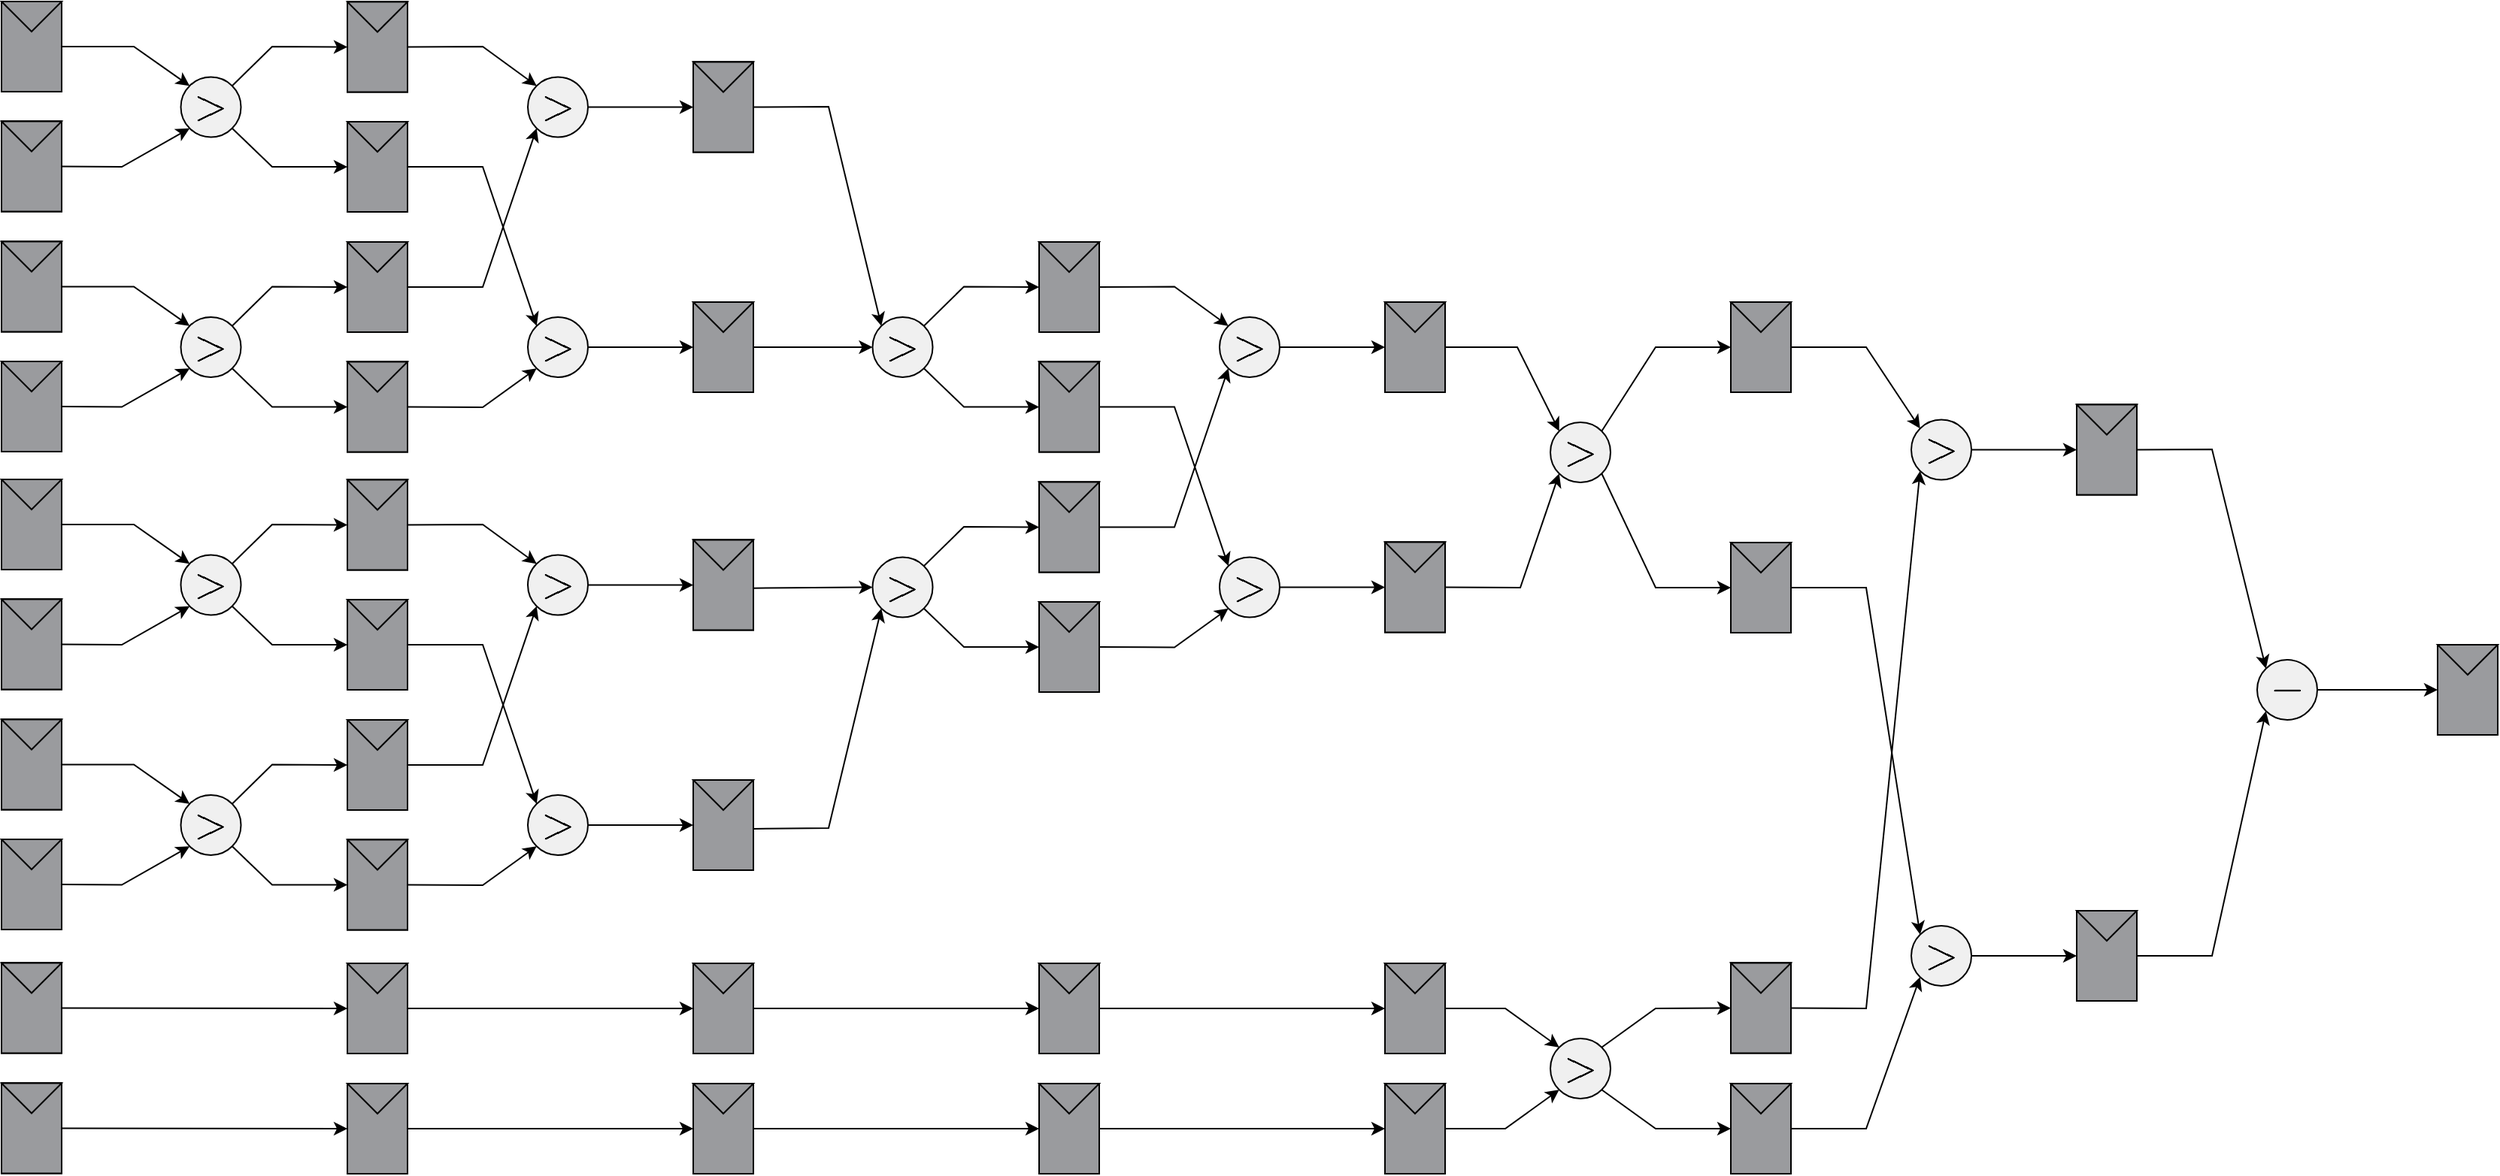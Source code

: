 <mxfile version="26.0.10">
  <diagram name="Page-1" id="adOrIFymFFJTRw3BzbVN">
    <mxGraphModel dx="2257" dy="536" grid="1" gridSize="10" guides="1" tooltips="1" connect="1" arrows="1" fold="1" page="1" pageScale="1" pageWidth="500" pageHeight="150" math="1" shadow="0">
      <root>
        <mxCell id="0" />
        <mxCell id="1" parent="0" />
        <mxCell id="6Uvs3lZ900TofVNQGSp9-1" value="&lt;font style=&quot;font-size: 24px;&quot;&gt;$$&amp;gt;$$&lt;/font&gt;" style="ellipse;whiteSpace=wrap;html=1;aspect=fixed;fillColor=#F0F0F0;" vertex="1" parent="1">
          <mxGeometry x="-880.75" y="220.25" width="40" height="40" as="geometry" />
        </mxCell>
        <mxCell id="6Uvs3lZ900TofVNQGSp9-2" value="" style="endArrow=classic;html=1;rounded=0;entryX=0;entryY=0;entryDx=0;entryDy=0;exitX=1;exitY=0.5;exitDx=0;exitDy=0;" edge="1" parent="1" source="6Uvs3lZ900TofVNQGSp9-308" target="6Uvs3lZ900TofVNQGSp9-1">
          <mxGeometry width="50" height="50" relative="1" as="geometry">
            <mxPoint x="-940" y="220" as="sourcePoint" />
            <mxPoint x="-880.75" y="201.25" as="targetPoint" />
            <Array as="points">
              <mxPoint x="-912" y="200" />
            </Array>
          </mxGeometry>
        </mxCell>
        <mxCell id="6Uvs3lZ900TofVNQGSp9-3" value="" style="endArrow=classic;html=1;rounded=0;entryX=0;entryY=1;entryDx=0;entryDy=0;exitX=1;exitY=0.5;exitDx=0;exitDy=0;" edge="1" parent="1" source="6Uvs3lZ900TofVNQGSp9-312" target="6Uvs3lZ900TofVNQGSp9-1">
          <mxGeometry width="50" height="50" relative="1" as="geometry">
            <mxPoint x="-940" y="290" as="sourcePoint" />
            <mxPoint x="-890.75" y="271.25" as="targetPoint" />
            <Array as="points">
              <mxPoint x="-920" y="280" />
            </Array>
          </mxGeometry>
        </mxCell>
        <mxCell id="6Uvs3lZ900TofVNQGSp9-4" value="" style="endArrow=classic;html=1;rounded=0;entryX=0;entryY=0.5;entryDx=0;entryDy=0;exitX=1;exitY=0;exitDx=0;exitDy=0;" edge="1" parent="1" source="6Uvs3lZ900TofVNQGSp9-1" target="6Uvs3lZ900TofVNQGSp9-7">
          <mxGeometry width="50" height="50" relative="1" as="geometry">
            <mxPoint x="-870.75" y="321.25" as="sourcePoint" />
            <mxPoint x="-820.75" y="271.25" as="targetPoint" />
            <Array as="points">
              <mxPoint x="-820" y="200" />
            </Array>
          </mxGeometry>
        </mxCell>
        <mxCell id="6Uvs3lZ900TofVNQGSp9-5" value="" style="group" vertex="1" connectable="0" parent="1">
          <mxGeometry x="-770" y="170.25" width="40" height="60" as="geometry" />
        </mxCell>
        <mxCell id="6Uvs3lZ900TofVNQGSp9-6" value="" style="group;strokeWidth=1;fillColor=#9A9B9E;strokeColor=default;container=0;" vertex="1" connectable="0" parent="6Uvs3lZ900TofVNQGSp9-5">
          <mxGeometry width="40" height="60" as="geometry" />
        </mxCell>
        <mxCell id="6Uvs3lZ900TofVNQGSp9-7" value="" style="rounded=0;whiteSpace=wrap;html=1;fillColor=#9A9B9E;" vertex="1" parent="6Uvs3lZ900TofVNQGSp9-5">
          <mxGeometry width="40" height="60" as="geometry" />
        </mxCell>
        <mxCell id="6Uvs3lZ900TofVNQGSp9-8" value="" style="triangle;whiteSpace=wrap;html=1;rotation=90;fillColor=#9A9B9E;" vertex="1" parent="6Uvs3lZ900TofVNQGSp9-5">
          <mxGeometry x="10" y="-10" width="20" height="40" as="geometry" />
        </mxCell>
        <mxCell id="6Uvs3lZ900TofVNQGSp9-9" value="" style="group" vertex="1" connectable="0" parent="1">
          <mxGeometry x="-540" y="210.25" width="40" height="60" as="geometry" />
        </mxCell>
        <mxCell id="6Uvs3lZ900TofVNQGSp9-10" value="" style="group;strokeWidth=1;fillColor=#9A9B9E;strokeColor=default;container=0;" vertex="1" connectable="0" parent="6Uvs3lZ900TofVNQGSp9-9">
          <mxGeometry width="40" height="60" as="geometry" />
        </mxCell>
        <mxCell id="6Uvs3lZ900TofVNQGSp9-11" value="" style="rounded=0;whiteSpace=wrap;html=1;fillColor=#9A9B9E;" vertex="1" parent="6Uvs3lZ900TofVNQGSp9-9">
          <mxGeometry width="40" height="60" as="geometry" />
        </mxCell>
        <mxCell id="6Uvs3lZ900TofVNQGSp9-12" value="" style="triangle;whiteSpace=wrap;html=1;rotation=90;fillColor=#9A9B9E;" vertex="1" parent="6Uvs3lZ900TofVNQGSp9-9">
          <mxGeometry x="10" y="-10" width="20" height="40" as="geometry" />
        </mxCell>
        <mxCell id="6Uvs3lZ900TofVNQGSp9-19" value="" style="group" vertex="1" connectable="0" parent="1">
          <mxGeometry x="-770" y="250" width="40" height="60" as="geometry" />
        </mxCell>
        <mxCell id="6Uvs3lZ900TofVNQGSp9-20" value="" style="group;strokeWidth=1;fillColor=#9A9B9E;strokeColor=default;container=0;" vertex="1" connectable="0" parent="6Uvs3lZ900TofVNQGSp9-19">
          <mxGeometry width="40" height="60" as="geometry" />
        </mxCell>
        <mxCell id="6Uvs3lZ900TofVNQGSp9-21" value="" style="rounded=0;whiteSpace=wrap;html=1;fillColor=#9A9B9E;" vertex="1" parent="6Uvs3lZ900TofVNQGSp9-19">
          <mxGeometry width="40" height="60" as="geometry" />
        </mxCell>
        <mxCell id="6Uvs3lZ900TofVNQGSp9-22" value="" style="triangle;whiteSpace=wrap;html=1;rotation=90;fillColor=#9A9B9E;" vertex="1" parent="6Uvs3lZ900TofVNQGSp9-19">
          <mxGeometry x="10" y="-10" width="20" height="40" as="geometry" />
        </mxCell>
        <mxCell id="6Uvs3lZ900TofVNQGSp9-52" value="&lt;font style=&quot;font-size: 24px;&quot;&gt;$$&amp;gt;$$&lt;/font&gt;" style="ellipse;whiteSpace=wrap;html=1;aspect=fixed;fillColor=#F0F0F0;" vertex="1" parent="1">
          <mxGeometry x="-650" y="220.25" width="40" height="40" as="geometry" />
        </mxCell>
        <mxCell id="6Uvs3lZ900TofVNQGSp9-53" value="&lt;font style=&quot;font-size: 24px;&quot;&gt;$$&amp;gt;$$&lt;/font&gt;" style="ellipse;whiteSpace=wrap;html=1;aspect=fixed;fillColor=#F0F0F0;" vertex="1" parent="1">
          <mxGeometry x="-650" y="380" width="40" height="40" as="geometry" />
        </mxCell>
        <mxCell id="6Uvs3lZ900TofVNQGSp9-58" value="" style="group" vertex="1" connectable="0" parent="1">
          <mxGeometry x="-540" y="370" width="40" height="60" as="geometry" />
        </mxCell>
        <mxCell id="6Uvs3lZ900TofVNQGSp9-59" value="" style="group;strokeWidth=1;fillColor=#9A9B9E;strokeColor=default;container=0;" vertex="1" connectable="0" parent="6Uvs3lZ900TofVNQGSp9-58">
          <mxGeometry width="40" height="60" as="geometry" />
        </mxCell>
        <mxCell id="6Uvs3lZ900TofVNQGSp9-60" value="" style="rounded=0;whiteSpace=wrap;html=1;fillColor=#9A9B9E;" vertex="1" parent="6Uvs3lZ900TofVNQGSp9-58">
          <mxGeometry width="40" height="60" as="geometry" />
        </mxCell>
        <mxCell id="6Uvs3lZ900TofVNQGSp9-61" value="" style="triangle;whiteSpace=wrap;html=1;rotation=90;fillColor=#9A9B9E;" vertex="1" parent="6Uvs3lZ900TofVNQGSp9-58">
          <mxGeometry x="10" y="-10" width="20" height="40" as="geometry" />
        </mxCell>
        <mxCell id="6Uvs3lZ900TofVNQGSp9-65" value="" style="endArrow=classic;html=1;rounded=0;entryX=0;entryY=0.5;entryDx=0;entryDy=0;exitX=1;exitY=1;exitDx=0;exitDy=0;" edge="1" parent="1" source="6Uvs3lZ900TofVNQGSp9-1" target="6Uvs3lZ900TofVNQGSp9-21">
          <mxGeometry width="50" height="50" relative="1" as="geometry">
            <mxPoint x="-847" y="280" as="sourcePoint" />
            <mxPoint x="-800" y="310" as="targetPoint" />
            <Array as="points">
              <mxPoint x="-820" y="280" />
            </Array>
          </mxGeometry>
        </mxCell>
        <mxCell id="6Uvs3lZ900TofVNQGSp9-66" value="&lt;font style=&quot;font-size: 24px;&quot;&gt;$$&amp;gt;$$&lt;/font&gt;" style="ellipse;whiteSpace=wrap;html=1;aspect=fixed;fillColor=#F0F0F0;" vertex="1" parent="1">
          <mxGeometry x="-880.75" y="380" width="40" height="40" as="geometry" />
        </mxCell>
        <mxCell id="6Uvs3lZ900TofVNQGSp9-67" value="" style="endArrow=classic;html=1;rounded=0;entryX=0;entryY=0;entryDx=0;entryDy=0;exitX=1;exitY=0.5;exitDx=0;exitDy=0;" edge="1" parent="1" target="6Uvs3lZ900TofVNQGSp9-66" source="6Uvs3lZ900TofVNQGSp9-316">
          <mxGeometry width="50" height="50" relative="1" as="geometry">
            <mxPoint x="-930" y="340" as="sourcePoint" />
            <mxPoint x="-880.75" y="361" as="targetPoint" />
            <Array as="points">
              <mxPoint x="-912" y="359.75" />
            </Array>
          </mxGeometry>
        </mxCell>
        <mxCell id="6Uvs3lZ900TofVNQGSp9-68" value="" style="endArrow=classic;html=1;rounded=0;entryX=0;entryY=1;entryDx=0;entryDy=0;exitX=1;exitY=0.5;exitDx=0;exitDy=0;" edge="1" parent="1" target="6Uvs3lZ900TofVNQGSp9-66" source="6Uvs3lZ900TofVNQGSp9-320">
          <mxGeometry width="50" height="50" relative="1" as="geometry">
            <mxPoint x="-940" y="450" as="sourcePoint" />
            <mxPoint x="-890.75" y="431" as="targetPoint" />
            <Array as="points">
              <mxPoint x="-920" y="439.75" />
            </Array>
          </mxGeometry>
        </mxCell>
        <mxCell id="6Uvs3lZ900TofVNQGSp9-69" value="" style="endArrow=classic;html=1;rounded=0;entryX=0;entryY=0.5;entryDx=0;entryDy=0;exitX=1;exitY=0;exitDx=0;exitDy=0;" edge="1" parent="1" source="6Uvs3lZ900TofVNQGSp9-66" target="6Uvs3lZ900TofVNQGSp9-72">
          <mxGeometry width="50" height="50" relative="1" as="geometry">
            <mxPoint x="-870.75" y="481" as="sourcePoint" />
            <mxPoint x="-820.75" y="431" as="targetPoint" />
            <Array as="points">
              <mxPoint x="-820" y="359.75" />
            </Array>
          </mxGeometry>
        </mxCell>
        <mxCell id="6Uvs3lZ900TofVNQGSp9-70" value="" style="group" vertex="1" connectable="0" parent="1">
          <mxGeometry x="-770" y="330" width="40" height="60" as="geometry" />
        </mxCell>
        <mxCell id="6Uvs3lZ900TofVNQGSp9-71" value="" style="group;strokeWidth=1;fillColor=#9A9B9E;strokeColor=default;container=0;" vertex="1" connectable="0" parent="6Uvs3lZ900TofVNQGSp9-70">
          <mxGeometry width="40" height="60" as="geometry" />
        </mxCell>
        <mxCell id="6Uvs3lZ900TofVNQGSp9-72" value="" style="rounded=0;whiteSpace=wrap;html=1;fillColor=#9A9B9E;" vertex="1" parent="6Uvs3lZ900TofVNQGSp9-70">
          <mxGeometry width="40" height="60" as="geometry" />
        </mxCell>
        <mxCell id="6Uvs3lZ900TofVNQGSp9-73" value="" style="triangle;whiteSpace=wrap;html=1;rotation=90;fillColor=#9A9B9E;" vertex="1" parent="6Uvs3lZ900TofVNQGSp9-70">
          <mxGeometry x="10" y="-10" width="20" height="40" as="geometry" />
        </mxCell>
        <mxCell id="6Uvs3lZ900TofVNQGSp9-74" value="" style="group" vertex="1" connectable="0" parent="1">
          <mxGeometry x="-770" y="409.75" width="40" height="60" as="geometry" />
        </mxCell>
        <mxCell id="6Uvs3lZ900TofVNQGSp9-75" value="" style="group;strokeWidth=1;fillColor=#9A9B9E;strokeColor=default;container=0;" vertex="1" connectable="0" parent="6Uvs3lZ900TofVNQGSp9-74">
          <mxGeometry width="40" height="60" as="geometry" />
        </mxCell>
        <mxCell id="6Uvs3lZ900TofVNQGSp9-76" value="" style="rounded=0;whiteSpace=wrap;html=1;fillColor=#9A9B9E;" vertex="1" parent="6Uvs3lZ900TofVNQGSp9-74">
          <mxGeometry width="40" height="60" as="geometry" />
        </mxCell>
        <mxCell id="6Uvs3lZ900TofVNQGSp9-77" value="" style="triangle;whiteSpace=wrap;html=1;rotation=90;fillColor=#9A9B9E;" vertex="1" parent="6Uvs3lZ900TofVNQGSp9-74">
          <mxGeometry x="10" y="-10" width="20" height="40" as="geometry" />
        </mxCell>
        <mxCell id="6Uvs3lZ900TofVNQGSp9-78" value="" style="endArrow=classic;html=1;rounded=0;entryX=0;entryY=0.5;entryDx=0;entryDy=0;exitX=1;exitY=1;exitDx=0;exitDy=0;" edge="1" parent="1" source="6Uvs3lZ900TofVNQGSp9-66" target="6Uvs3lZ900TofVNQGSp9-76">
          <mxGeometry width="50" height="50" relative="1" as="geometry">
            <mxPoint x="-847" y="439.75" as="sourcePoint" />
            <mxPoint x="-800" y="469.75" as="targetPoint" />
            <Array as="points">
              <mxPoint x="-820" y="439.75" />
            </Array>
          </mxGeometry>
        </mxCell>
        <mxCell id="6Uvs3lZ900TofVNQGSp9-79" value="" style="endArrow=classic;html=1;rounded=0;entryX=0;entryY=0;entryDx=0;entryDy=0;exitX=1;exitY=0.5;exitDx=0;exitDy=0;" edge="1" parent="1" source="6Uvs3lZ900TofVNQGSp9-7" target="6Uvs3lZ900TofVNQGSp9-52">
          <mxGeometry width="50" height="50" relative="1" as="geometry">
            <mxPoint x="-710" y="199.25" as="sourcePoint" />
            <mxPoint x="-625" y="225" as="targetPoint" />
            <Array as="points">
              <mxPoint x="-680" y="200" />
            </Array>
          </mxGeometry>
        </mxCell>
        <mxCell id="6Uvs3lZ900TofVNQGSp9-81" value="" style="endArrow=classic;html=1;rounded=0;exitX=1;exitY=0.5;exitDx=0;exitDy=0;entryX=0;entryY=1;entryDx=0;entryDy=0;" edge="1" parent="1" source="6Uvs3lZ900TofVNQGSp9-72" target="6Uvs3lZ900TofVNQGSp9-52">
          <mxGeometry width="50" height="50" relative="1" as="geometry">
            <mxPoint x="-700" y="380" as="sourcePoint" />
            <mxPoint x="-650" y="330" as="targetPoint" />
            <Array as="points">
              <mxPoint x="-680" y="360" />
            </Array>
          </mxGeometry>
        </mxCell>
        <mxCell id="6Uvs3lZ900TofVNQGSp9-82" value="" style="endArrow=classic;html=1;rounded=0;exitX=1;exitY=0.5;exitDx=0;exitDy=0;entryX=0;entryY=0;entryDx=0;entryDy=0;" edge="1" parent="1" source="6Uvs3lZ900TofVNQGSp9-21" target="6Uvs3lZ900TofVNQGSp9-53">
          <mxGeometry width="50" height="50" relative="1" as="geometry">
            <mxPoint x="-690" y="330" as="sourcePoint" />
            <mxPoint x="-640" y="280" as="targetPoint" />
            <Array as="points">
              <mxPoint x="-680" y="280" />
            </Array>
          </mxGeometry>
        </mxCell>
        <mxCell id="6Uvs3lZ900TofVNQGSp9-83" value="" style="endArrow=classic;html=1;rounded=0;exitX=1;exitY=0.5;exitDx=0;exitDy=0;entryX=0;entryY=1;entryDx=0;entryDy=0;" edge="1" parent="1" source="6Uvs3lZ900TofVNQGSp9-76" target="6Uvs3lZ900TofVNQGSp9-53">
          <mxGeometry width="50" height="50" relative="1" as="geometry">
            <mxPoint x="-660" y="470" as="sourcePoint" />
            <mxPoint x="-610" y="420" as="targetPoint" />
            <Array as="points">
              <mxPoint x="-680" y="440" />
            </Array>
          </mxGeometry>
        </mxCell>
        <mxCell id="6Uvs3lZ900TofVNQGSp9-85" value="" style="endArrow=classic;html=1;rounded=0;exitX=1;exitY=0.5;exitDx=0;exitDy=0;entryX=0;entryY=0.5;entryDx=0;entryDy=0;" edge="1" parent="1" source="6Uvs3lZ900TofVNQGSp9-52" target="6Uvs3lZ900TofVNQGSp9-11">
          <mxGeometry width="50" height="50" relative="1" as="geometry">
            <mxPoint x="-570" y="350" as="sourcePoint" />
            <mxPoint x="-520" y="300" as="targetPoint" />
          </mxGeometry>
        </mxCell>
        <mxCell id="6Uvs3lZ900TofVNQGSp9-86" value="" style="endArrow=classic;html=1;rounded=0;exitX=1;exitY=0.5;exitDx=0;exitDy=0;entryX=0;entryY=0.5;entryDx=0;entryDy=0;" edge="1" parent="1" source="6Uvs3lZ900TofVNQGSp9-53" target="6Uvs3lZ900TofVNQGSp9-60">
          <mxGeometry width="50" height="50" relative="1" as="geometry">
            <mxPoint x="-590" y="380" as="sourcePoint" />
            <mxPoint x="-540" y="330" as="targetPoint" />
          </mxGeometry>
        </mxCell>
        <mxCell id="6Uvs3lZ900TofVNQGSp9-87" value="&lt;font style=&quot;font-size: 24px;&quot;&gt;$$&amp;gt;$$&lt;/font&gt;" style="ellipse;whiteSpace=wrap;html=1;aspect=fixed;fillColor=#F0F0F0;" vertex="1" parent="1">
          <mxGeometry x="-880.75" y="538.25" width="40" height="40" as="geometry" />
        </mxCell>
        <mxCell id="6Uvs3lZ900TofVNQGSp9-88" value="" style="endArrow=classic;html=1;rounded=0;entryX=0;entryY=0;entryDx=0;entryDy=0;exitX=1;exitY=0.5;exitDx=0;exitDy=0;" edge="1" parent="1" target="6Uvs3lZ900TofVNQGSp9-87" source="6Uvs3lZ900TofVNQGSp9-324">
          <mxGeometry width="50" height="50" relative="1" as="geometry">
            <mxPoint x="-940" y="500" as="sourcePoint" />
            <mxPoint x="-880.75" y="519.25" as="targetPoint" />
            <Array as="points">
              <mxPoint x="-912" y="518" />
            </Array>
          </mxGeometry>
        </mxCell>
        <mxCell id="6Uvs3lZ900TofVNQGSp9-89" value="" style="endArrow=classic;html=1;rounded=0;entryX=0;entryY=1;entryDx=0;entryDy=0;exitX=1;exitY=0.5;exitDx=0;exitDy=0;" edge="1" parent="1" target="6Uvs3lZ900TofVNQGSp9-87" source="6Uvs3lZ900TofVNQGSp9-328">
          <mxGeometry width="50" height="50" relative="1" as="geometry">
            <mxPoint x="-950" y="610" as="sourcePoint" />
            <mxPoint x="-890.75" y="589.25" as="targetPoint" />
            <Array as="points">
              <mxPoint x="-920" y="598" />
            </Array>
          </mxGeometry>
        </mxCell>
        <mxCell id="6Uvs3lZ900TofVNQGSp9-90" value="" style="endArrow=classic;html=1;rounded=0;entryX=0;entryY=0.5;entryDx=0;entryDy=0;exitX=1;exitY=0;exitDx=0;exitDy=0;" edge="1" parent="1" source="6Uvs3lZ900TofVNQGSp9-87" target="6Uvs3lZ900TofVNQGSp9-93">
          <mxGeometry width="50" height="50" relative="1" as="geometry">
            <mxPoint x="-870.75" y="639.25" as="sourcePoint" />
            <mxPoint x="-820.75" y="589.25" as="targetPoint" />
            <Array as="points">
              <mxPoint x="-820" y="518" />
            </Array>
          </mxGeometry>
        </mxCell>
        <mxCell id="6Uvs3lZ900TofVNQGSp9-91" value="" style="group" vertex="1" connectable="0" parent="1">
          <mxGeometry x="-770" y="488.25" width="40" height="60" as="geometry" />
        </mxCell>
        <mxCell id="6Uvs3lZ900TofVNQGSp9-92" value="" style="group;strokeWidth=1;fillColor=#9A9B9E;strokeColor=default;container=0;" vertex="1" connectable="0" parent="6Uvs3lZ900TofVNQGSp9-91">
          <mxGeometry width="40" height="60" as="geometry" />
        </mxCell>
        <mxCell id="6Uvs3lZ900TofVNQGSp9-93" value="" style="rounded=0;whiteSpace=wrap;html=1;fillColor=#9A9B9E;" vertex="1" parent="6Uvs3lZ900TofVNQGSp9-91">
          <mxGeometry width="40" height="60" as="geometry" />
        </mxCell>
        <mxCell id="6Uvs3lZ900TofVNQGSp9-94" value="" style="triangle;whiteSpace=wrap;html=1;rotation=90;fillColor=#9A9B9E;" vertex="1" parent="6Uvs3lZ900TofVNQGSp9-91">
          <mxGeometry x="10" y="-10" width="20" height="40" as="geometry" />
        </mxCell>
        <mxCell id="6Uvs3lZ900TofVNQGSp9-95" value="" style="group" vertex="1" connectable="0" parent="1">
          <mxGeometry x="-540" y="528.25" width="40" height="60" as="geometry" />
        </mxCell>
        <mxCell id="6Uvs3lZ900TofVNQGSp9-96" value="" style="group;strokeWidth=1;fillColor=#9A9B9E;strokeColor=default;container=0;" vertex="1" connectable="0" parent="6Uvs3lZ900TofVNQGSp9-95">
          <mxGeometry width="40" height="60" as="geometry" />
        </mxCell>
        <mxCell id="6Uvs3lZ900TofVNQGSp9-97" value="" style="rounded=0;whiteSpace=wrap;html=1;fillColor=#9A9B9E;" vertex="1" parent="6Uvs3lZ900TofVNQGSp9-95">
          <mxGeometry width="40" height="60" as="geometry" />
        </mxCell>
        <mxCell id="6Uvs3lZ900TofVNQGSp9-98" value="" style="triangle;whiteSpace=wrap;html=1;rotation=90;fillColor=#9A9B9E;" vertex="1" parent="6Uvs3lZ900TofVNQGSp9-95">
          <mxGeometry x="10" y="-10" width="20" height="40" as="geometry" />
        </mxCell>
        <mxCell id="6Uvs3lZ900TofVNQGSp9-99" value="" style="group" vertex="1" connectable="0" parent="1">
          <mxGeometry x="-770" y="568" width="40" height="60" as="geometry" />
        </mxCell>
        <mxCell id="6Uvs3lZ900TofVNQGSp9-100" value="" style="group;strokeWidth=1;fillColor=#9A9B9E;strokeColor=default;container=0;" vertex="1" connectable="0" parent="6Uvs3lZ900TofVNQGSp9-99">
          <mxGeometry width="40" height="60" as="geometry" />
        </mxCell>
        <mxCell id="6Uvs3lZ900TofVNQGSp9-101" value="" style="rounded=0;whiteSpace=wrap;html=1;fillColor=#9A9B9E;" vertex="1" parent="6Uvs3lZ900TofVNQGSp9-99">
          <mxGeometry width="40" height="60" as="geometry" />
        </mxCell>
        <mxCell id="6Uvs3lZ900TofVNQGSp9-102" value="" style="triangle;whiteSpace=wrap;html=1;rotation=90;fillColor=#9A9B9E;" vertex="1" parent="6Uvs3lZ900TofVNQGSp9-99">
          <mxGeometry x="10" y="-10" width="20" height="40" as="geometry" />
        </mxCell>
        <mxCell id="6Uvs3lZ900TofVNQGSp9-103" value="&lt;font style=&quot;font-size: 24px;&quot;&gt;$$&amp;gt;$$&lt;/font&gt;" style="ellipse;whiteSpace=wrap;html=1;aspect=fixed;fillColor=#F0F0F0;" vertex="1" parent="1">
          <mxGeometry x="-650" y="538.25" width="40" height="40" as="geometry" />
        </mxCell>
        <mxCell id="6Uvs3lZ900TofVNQGSp9-104" value="&lt;font style=&quot;font-size: 24px;&quot;&gt;$$&amp;gt;$$&lt;/font&gt;" style="ellipse;whiteSpace=wrap;html=1;aspect=fixed;fillColor=#F0F0F0;" vertex="1" parent="1">
          <mxGeometry x="-650" y="698" width="40" height="40" as="geometry" />
        </mxCell>
        <mxCell id="6Uvs3lZ900TofVNQGSp9-105" value="" style="group" vertex="1" connectable="0" parent="1">
          <mxGeometry x="-540" y="688" width="40" height="60" as="geometry" />
        </mxCell>
        <mxCell id="6Uvs3lZ900TofVNQGSp9-106" value="" style="group;strokeWidth=1;fillColor=#9A9B9E;strokeColor=default;container=0;" vertex="1" connectable="0" parent="6Uvs3lZ900TofVNQGSp9-105">
          <mxGeometry width="40" height="60" as="geometry" />
        </mxCell>
        <mxCell id="6Uvs3lZ900TofVNQGSp9-107" value="" style="rounded=0;whiteSpace=wrap;html=1;fillColor=#9A9B9E;" vertex="1" parent="6Uvs3lZ900TofVNQGSp9-105">
          <mxGeometry width="40" height="60" as="geometry" />
        </mxCell>
        <mxCell id="6Uvs3lZ900TofVNQGSp9-108" value="" style="triangle;whiteSpace=wrap;html=1;rotation=90;fillColor=#9A9B9E;" vertex="1" parent="6Uvs3lZ900TofVNQGSp9-105">
          <mxGeometry x="10" y="-10" width="20" height="40" as="geometry" />
        </mxCell>
        <mxCell id="6Uvs3lZ900TofVNQGSp9-109" value="" style="endArrow=classic;html=1;rounded=0;entryX=0;entryY=0.5;entryDx=0;entryDy=0;exitX=1;exitY=1;exitDx=0;exitDy=0;" edge="1" parent="1" source="6Uvs3lZ900TofVNQGSp9-87" target="6Uvs3lZ900TofVNQGSp9-101">
          <mxGeometry width="50" height="50" relative="1" as="geometry">
            <mxPoint x="-847" y="598" as="sourcePoint" />
            <mxPoint x="-800" y="628" as="targetPoint" />
            <Array as="points">
              <mxPoint x="-820" y="598" />
            </Array>
          </mxGeometry>
        </mxCell>
        <mxCell id="6Uvs3lZ900TofVNQGSp9-110" value="&lt;font style=&quot;font-size: 24px;&quot;&gt;$$&amp;gt;$$&lt;/font&gt;" style="ellipse;whiteSpace=wrap;html=1;aspect=fixed;fillColor=#F0F0F0;" vertex="1" parent="1">
          <mxGeometry x="-880.75" y="698" width="40" height="40" as="geometry" />
        </mxCell>
        <mxCell id="6Uvs3lZ900TofVNQGSp9-111" value="" style="endArrow=classic;html=1;rounded=0;entryX=0;entryY=0;entryDx=0;entryDy=0;exitX=1;exitY=0.5;exitDx=0;exitDy=0;" edge="1" parent="1" target="6Uvs3lZ900TofVNQGSp9-110" source="6Uvs3lZ900TofVNQGSp9-332">
          <mxGeometry width="50" height="50" relative="1" as="geometry">
            <mxPoint x="-940" y="660" as="sourcePoint" />
            <mxPoint x="-880.75" y="679" as="targetPoint" />
            <Array as="points">
              <mxPoint x="-912" y="677.75" />
            </Array>
          </mxGeometry>
        </mxCell>
        <mxCell id="6Uvs3lZ900TofVNQGSp9-112" value="" style="endArrow=classic;html=1;rounded=0;entryX=0;entryY=1;entryDx=0;entryDy=0;exitX=1;exitY=0.5;exitDx=0;exitDy=0;" edge="1" parent="1" target="6Uvs3lZ900TofVNQGSp9-110" source="6Uvs3lZ900TofVNQGSp9-336">
          <mxGeometry width="50" height="50" relative="1" as="geometry">
            <mxPoint x="-950" y="780" as="sourcePoint" />
            <mxPoint x="-890.75" y="749" as="targetPoint" />
            <Array as="points">
              <mxPoint x="-920" y="757.75" />
            </Array>
          </mxGeometry>
        </mxCell>
        <mxCell id="6Uvs3lZ900TofVNQGSp9-113" value="" style="endArrow=classic;html=1;rounded=0;entryX=0;entryY=0.5;entryDx=0;entryDy=0;exitX=1;exitY=0;exitDx=0;exitDy=0;" edge="1" parent="1" source="6Uvs3lZ900TofVNQGSp9-110" target="6Uvs3lZ900TofVNQGSp9-116">
          <mxGeometry width="50" height="50" relative="1" as="geometry">
            <mxPoint x="-870.75" y="799" as="sourcePoint" />
            <mxPoint x="-820.75" y="749" as="targetPoint" />
            <Array as="points">
              <mxPoint x="-820" y="677.75" />
            </Array>
          </mxGeometry>
        </mxCell>
        <mxCell id="6Uvs3lZ900TofVNQGSp9-114" value="" style="group" vertex="1" connectable="0" parent="1">
          <mxGeometry x="-770" y="648" width="40" height="60" as="geometry" />
        </mxCell>
        <mxCell id="6Uvs3lZ900TofVNQGSp9-115" value="" style="group;strokeWidth=1;fillColor=#9A9B9E;strokeColor=default;container=0;" vertex="1" connectable="0" parent="6Uvs3lZ900TofVNQGSp9-114">
          <mxGeometry width="40" height="60" as="geometry" />
        </mxCell>
        <mxCell id="6Uvs3lZ900TofVNQGSp9-116" value="" style="rounded=0;whiteSpace=wrap;html=1;fillColor=#9A9B9E;" vertex="1" parent="6Uvs3lZ900TofVNQGSp9-114">
          <mxGeometry width="40" height="60" as="geometry" />
        </mxCell>
        <mxCell id="6Uvs3lZ900TofVNQGSp9-117" value="" style="triangle;whiteSpace=wrap;html=1;rotation=90;fillColor=#9A9B9E;" vertex="1" parent="6Uvs3lZ900TofVNQGSp9-114">
          <mxGeometry x="10" y="-10" width="20" height="40" as="geometry" />
        </mxCell>
        <mxCell id="6Uvs3lZ900TofVNQGSp9-118" value="" style="group" vertex="1" connectable="0" parent="1">
          <mxGeometry x="-770" y="727.75" width="40" height="60" as="geometry" />
        </mxCell>
        <mxCell id="6Uvs3lZ900TofVNQGSp9-119" value="" style="group;strokeWidth=1;fillColor=#9A9B9E;strokeColor=default;container=0;" vertex="1" connectable="0" parent="6Uvs3lZ900TofVNQGSp9-118">
          <mxGeometry width="40" height="60" as="geometry" />
        </mxCell>
        <mxCell id="6Uvs3lZ900TofVNQGSp9-120" value="" style="rounded=0;whiteSpace=wrap;html=1;fillColor=#9A9B9E;" vertex="1" parent="6Uvs3lZ900TofVNQGSp9-118">
          <mxGeometry width="40" height="60" as="geometry" />
        </mxCell>
        <mxCell id="6Uvs3lZ900TofVNQGSp9-121" value="" style="triangle;whiteSpace=wrap;html=1;rotation=90;fillColor=#9A9B9E;" vertex="1" parent="6Uvs3lZ900TofVNQGSp9-118">
          <mxGeometry x="10" y="-10" width="20" height="40" as="geometry" />
        </mxCell>
        <mxCell id="6Uvs3lZ900TofVNQGSp9-122" value="" style="endArrow=classic;html=1;rounded=0;entryX=0;entryY=0.5;entryDx=0;entryDy=0;exitX=1;exitY=1;exitDx=0;exitDy=0;" edge="1" parent="1" source="6Uvs3lZ900TofVNQGSp9-110" target="6Uvs3lZ900TofVNQGSp9-120">
          <mxGeometry width="50" height="50" relative="1" as="geometry">
            <mxPoint x="-847" y="757.75" as="sourcePoint" />
            <mxPoint x="-800" y="787.75" as="targetPoint" />
            <Array as="points">
              <mxPoint x="-820" y="757.75" />
            </Array>
          </mxGeometry>
        </mxCell>
        <mxCell id="6Uvs3lZ900TofVNQGSp9-123" value="" style="endArrow=classic;html=1;rounded=0;entryX=0;entryY=0;entryDx=0;entryDy=0;exitX=1;exitY=0.5;exitDx=0;exitDy=0;" edge="1" parent="1" source="6Uvs3lZ900TofVNQGSp9-93" target="6Uvs3lZ900TofVNQGSp9-103">
          <mxGeometry width="50" height="50" relative="1" as="geometry">
            <mxPoint x="-710" y="517.25" as="sourcePoint" />
            <mxPoint x="-625" y="543" as="targetPoint" />
            <Array as="points">
              <mxPoint x="-680" y="518" />
            </Array>
          </mxGeometry>
        </mxCell>
        <mxCell id="6Uvs3lZ900TofVNQGSp9-124" value="" style="endArrow=classic;html=1;rounded=0;exitX=1;exitY=0.5;exitDx=0;exitDy=0;entryX=0;entryY=1;entryDx=0;entryDy=0;" edge="1" parent="1" source="6Uvs3lZ900TofVNQGSp9-116" target="6Uvs3lZ900TofVNQGSp9-103">
          <mxGeometry width="50" height="50" relative="1" as="geometry">
            <mxPoint x="-700" y="698" as="sourcePoint" />
            <mxPoint x="-650" y="648" as="targetPoint" />
            <Array as="points">
              <mxPoint x="-680" y="678" />
            </Array>
          </mxGeometry>
        </mxCell>
        <mxCell id="6Uvs3lZ900TofVNQGSp9-125" value="" style="endArrow=classic;html=1;rounded=0;exitX=1;exitY=0.5;exitDx=0;exitDy=0;entryX=0;entryY=0;entryDx=0;entryDy=0;" edge="1" parent="1" source="6Uvs3lZ900TofVNQGSp9-101" target="6Uvs3lZ900TofVNQGSp9-104">
          <mxGeometry width="50" height="50" relative="1" as="geometry">
            <mxPoint x="-690" y="648" as="sourcePoint" />
            <mxPoint x="-640" y="598" as="targetPoint" />
            <Array as="points">
              <mxPoint x="-680" y="598" />
            </Array>
          </mxGeometry>
        </mxCell>
        <mxCell id="6Uvs3lZ900TofVNQGSp9-126" value="" style="endArrow=classic;html=1;rounded=0;exitX=1;exitY=0.5;exitDx=0;exitDy=0;entryX=0;entryY=1;entryDx=0;entryDy=0;" edge="1" parent="1" source="6Uvs3lZ900TofVNQGSp9-120" target="6Uvs3lZ900TofVNQGSp9-104">
          <mxGeometry width="50" height="50" relative="1" as="geometry">
            <mxPoint x="-660" y="788" as="sourcePoint" />
            <mxPoint x="-610" y="738" as="targetPoint" />
            <Array as="points">
              <mxPoint x="-680" y="758" />
            </Array>
          </mxGeometry>
        </mxCell>
        <mxCell id="6Uvs3lZ900TofVNQGSp9-127" value="" style="endArrow=classic;html=1;rounded=0;exitX=1;exitY=0.5;exitDx=0;exitDy=0;entryX=0;entryY=0.5;entryDx=0;entryDy=0;" edge="1" parent="1" source="6Uvs3lZ900TofVNQGSp9-103" target="6Uvs3lZ900TofVNQGSp9-97">
          <mxGeometry width="50" height="50" relative="1" as="geometry">
            <mxPoint x="-570" y="668" as="sourcePoint" />
            <mxPoint x="-520" y="618" as="targetPoint" />
          </mxGeometry>
        </mxCell>
        <mxCell id="6Uvs3lZ900TofVNQGSp9-128" value="" style="endArrow=classic;html=1;rounded=0;exitX=1;exitY=0.5;exitDx=0;exitDy=0;entryX=0;entryY=0.5;entryDx=0;entryDy=0;" edge="1" parent="1" source="6Uvs3lZ900TofVNQGSp9-104" target="6Uvs3lZ900TofVNQGSp9-107">
          <mxGeometry width="50" height="50" relative="1" as="geometry">
            <mxPoint x="-590" y="698" as="sourcePoint" />
            <mxPoint x="-540" y="648" as="targetPoint" />
          </mxGeometry>
        </mxCell>
        <mxCell id="6Uvs3lZ900TofVNQGSp9-129" value="" style="group" vertex="1" connectable="0" parent="1">
          <mxGeometry x="-770" y="810" width="40" height="60" as="geometry" />
        </mxCell>
        <mxCell id="6Uvs3lZ900TofVNQGSp9-130" value="" style="group;strokeWidth=1;fillColor=#9A9B9E;strokeColor=default;container=0;" vertex="1" connectable="0" parent="6Uvs3lZ900TofVNQGSp9-129">
          <mxGeometry width="40" height="60" as="geometry" />
        </mxCell>
        <mxCell id="6Uvs3lZ900TofVNQGSp9-131" value="" style="rounded=0;whiteSpace=wrap;html=1;fillColor=#9A9B9E;" vertex="1" parent="6Uvs3lZ900TofVNQGSp9-129">
          <mxGeometry width="40" height="60" as="geometry" />
        </mxCell>
        <mxCell id="6Uvs3lZ900TofVNQGSp9-132" value="" style="triangle;whiteSpace=wrap;html=1;rotation=90;fillColor=#9A9B9E;" vertex="1" parent="6Uvs3lZ900TofVNQGSp9-129">
          <mxGeometry x="10" y="-10" width="20" height="40" as="geometry" />
        </mxCell>
        <mxCell id="6Uvs3lZ900TofVNQGSp9-133" value="" style="group" vertex="1" connectable="0" parent="1">
          <mxGeometry x="-770" y="890" width="40" height="60" as="geometry" />
        </mxCell>
        <mxCell id="6Uvs3lZ900TofVNQGSp9-134" value="" style="group;strokeWidth=1;fillColor=#9A9B9E;strokeColor=default;container=0;" vertex="1" connectable="0" parent="6Uvs3lZ900TofVNQGSp9-133">
          <mxGeometry width="40" height="60" as="geometry" />
        </mxCell>
        <mxCell id="6Uvs3lZ900TofVNQGSp9-135" value="" style="rounded=0;whiteSpace=wrap;html=1;fillColor=#9A9B9E;" vertex="1" parent="6Uvs3lZ900TofVNQGSp9-133">
          <mxGeometry width="40" height="60" as="geometry" />
        </mxCell>
        <mxCell id="6Uvs3lZ900TofVNQGSp9-136" value="" style="triangle;whiteSpace=wrap;html=1;rotation=90;fillColor=#9A9B9E;" vertex="1" parent="6Uvs3lZ900TofVNQGSp9-133">
          <mxGeometry x="10" y="-10" width="20" height="40" as="geometry" />
        </mxCell>
        <mxCell id="6Uvs3lZ900TofVNQGSp9-137" value="" style="group" vertex="1" connectable="0" parent="1">
          <mxGeometry x="-540" y="810" width="40" height="60" as="geometry" />
        </mxCell>
        <mxCell id="6Uvs3lZ900TofVNQGSp9-138" value="" style="group;strokeWidth=1;fillColor=#9A9B9E;strokeColor=default;container=0;" vertex="1" connectable="0" parent="6Uvs3lZ900TofVNQGSp9-137">
          <mxGeometry width="40" height="60" as="geometry" />
        </mxCell>
        <mxCell id="6Uvs3lZ900TofVNQGSp9-139" value="" style="rounded=0;whiteSpace=wrap;html=1;fillColor=#9A9B9E;" vertex="1" parent="6Uvs3lZ900TofVNQGSp9-137">
          <mxGeometry width="40" height="60" as="geometry" />
        </mxCell>
        <mxCell id="6Uvs3lZ900TofVNQGSp9-140" value="" style="triangle;whiteSpace=wrap;html=1;rotation=90;fillColor=#9A9B9E;" vertex="1" parent="6Uvs3lZ900TofVNQGSp9-137">
          <mxGeometry x="10" y="-10" width="20" height="40" as="geometry" />
        </mxCell>
        <mxCell id="6Uvs3lZ900TofVNQGSp9-141" value="" style="group" vertex="1" connectable="0" parent="1">
          <mxGeometry x="-540" y="890" width="40" height="60" as="geometry" />
        </mxCell>
        <mxCell id="6Uvs3lZ900TofVNQGSp9-142" value="" style="group;strokeWidth=1;fillColor=#9A9B9E;strokeColor=default;container=0;" vertex="1" connectable="0" parent="6Uvs3lZ900TofVNQGSp9-141">
          <mxGeometry width="40" height="60" as="geometry" />
        </mxCell>
        <mxCell id="6Uvs3lZ900TofVNQGSp9-143" value="" style="rounded=0;whiteSpace=wrap;html=1;fillColor=#9A9B9E;" vertex="1" parent="6Uvs3lZ900TofVNQGSp9-141">
          <mxGeometry width="40" height="60" as="geometry" />
        </mxCell>
        <mxCell id="6Uvs3lZ900TofVNQGSp9-144" value="" style="triangle;whiteSpace=wrap;html=1;rotation=90;fillColor=#9A9B9E;" vertex="1" parent="6Uvs3lZ900TofVNQGSp9-141">
          <mxGeometry x="10" y="-10" width="20" height="40" as="geometry" />
        </mxCell>
        <mxCell id="6Uvs3lZ900TofVNQGSp9-145" value="" style="endArrow=classic;html=1;rounded=0;entryX=0;entryY=0.5;entryDx=0;entryDy=0;exitX=1;exitY=0.5;exitDx=0;exitDy=0;" edge="1" parent="1" source="6Uvs3lZ900TofVNQGSp9-340" target="6Uvs3lZ900TofVNQGSp9-131">
          <mxGeometry width="50" height="50" relative="1" as="geometry">
            <mxPoint x="-930" y="860" as="sourcePoint" />
            <mxPoint x="-850" y="840" as="targetPoint" />
          </mxGeometry>
        </mxCell>
        <mxCell id="6Uvs3lZ900TofVNQGSp9-146" value="" style="endArrow=classic;html=1;rounded=0;entryX=0;entryY=0.5;entryDx=0;entryDy=0;exitX=1;exitY=0.5;exitDx=0;exitDy=0;" edge="1" parent="1" source="6Uvs3lZ900TofVNQGSp9-344" target="6Uvs3lZ900TofVNQGSp9-135">
          <mxGeometry width="50" height="50" relative="1" as="geometry">
            <mxPoint x="-950" y="930" as="sourcePoint" />
            <mxPoint x="-830" y="910" as="targetPoint" />
          </mxGeometry>
        </mxCell>
        <mxCell id="6Uvs3lZ900TofVNQGSp9-147" value="" style="endArrow=classic;html=1;rounded=0;entryX=0;entryY=0.5;entryDx=0;entryDy=0;exitX=1;exitY=0.5;exitDx=0;exitDy=0;" edge="1" parent="1" source="6Uvs3lZ900TofVNQGSp9-131" target="6Uvs3lZ900TofVNQGSp9-139">
          <mxGeometry width="50" height="50" relative="1" as="geometry">
            <mxPoint x="-640" y="920" as="sourcePoint" />
            <mxPoint x="-590" y="870" as="targetPoint" />
          </mxGeometry>
        </mxCell>
        <mxCell id="6Uvs3lZ900TofVNQGSp9-148" value="" style="endArrow=classic;html=1;rounded=0;entryX=0;entryY=0.5;entryDx=0;entryDy=0;exitX=1;exitY=0.5;exitDx=0;exitDy=0;" edge="1" parent="1" source="6Uvs3lZ900TofVNQGSp9-135" target="6Uvs3lZ900TofVNQGSp9-143">
          <mxGeometry width="50" height="50" relative="1" as="geometry">
            <mxPoint x="-630" y="970" as="sourcePoint" />
            <mxPoint x="-580" y="920" as="targetPoint" />
          </mxGeometry>
        </mxCell>
        <mxCell id="6Uvs3lZ900TofVNQGSp9-192" value="&lt;font style=&quot;font-size: 24px;&quot;&gt;$$&amp;gt;$$&lt;/font&gt;" style="ellipse;whiteSpace=wrap;html=1;aspect=fixed;fillColor=#F0F0F0;" vertex="1" parent="1">
          <mxGeometry x="-420.75" y="380" width="40" height="40" as="geometry" />
        </mxCell>
        <mxCell id="6Uvs3lZ900TofVNQGSp9-193" value="" style="endArrow=classic;html=1;rounded=0;entryX=0;entryY=0;entryDx=0;entryDy=0;exitX=1;exitY=0.5;exitDx=0;exitDy=0;" edge="1" parent="1" target="6Uvs3lZ900TofVNQGSp9-192" source="6Uvs3lZ900TofVNQGSp9-11">
          <mxGeometry width="50" height="50" relative="1" as="geometry">
            <mxPoint x="-500" y="360" as="sourcePoint" />
            <mxPoint x="-420.75" y="361" as="targetPoint" />
            <Array as="points">
              <mxPoint x="-450" y="240" />
            </Array>
          </mxGeometry>
        </mxCell>
        <mxCell id="6Uvs3lZ900TofVNQGSp9-194" value="" style="endArrow=classic;html=1;rounded=0;exitX=1;exitY=0.5;exitDx=0;exitDy=0;entryX=0;entryY=0.5;entryDx=0;entryDy=0;" edge="1" parent="1" target="6Uvs3lZ900TofVNQGSp9-192" source="6Uvs3lZ900TofVNQGSp9-60">
          <mxGeometry width="50" height="50" relative="1" as="geometry">
            <mxPoint x="-500" y="440" as="sourcePoint" />
            <mxPoint x="-440" y="420" as="targetPoint" />
            <Array as="points">
              <mxPoint x="-460" y="400" />
            </Array>
          </mxGeometry>
        </mxCell>
        <mxCell id="6Uvs3lZ900TofVNQGSp9-195" value="" style="endArrow=classic;html=1;rounded=0;entryX=0;entryY=0.5;entryDx=0;entryDy=0;exitX=1;exitY=0;exitDx=0;exitDy=0;" edge="1" parent="1" source="6Uvs3lZ900TofVNQGSp9-192" target="6Uvs3lZ900TofVNQGSp9-198">
          <mxGeometry width="50" height="50" relative="1" as="geometry">
            <mxPoint x="-410.75" y="481" as="sourcePoint" />
            <mxPoint x="-360.75" y="431" as="targetPoint" />
            <Array as="points">
              <mxPoint x="-360" y="359.75" />
            </Array>
          </mxGeometry>
        </mxCell>
        <mxCell id="6Uvs3lZ900TofVNQGSp9-196" value="" style="group" vertex="1" connectable="0" parent="1">
          <mxGeometry x="-310" y="330" width="40" height="60" as="geometry" />
        </mxCell>
        <mxCell id="6Uvs3lZ900TofVNQGSp9-197" value="" style="group;strokeWidth=1;fillColor=#9A9B9E;strokeColor=default;container=0;" vertex="1" connectable="0" parent="6Uvs3lZ900TofVNQGSp9-196">
          <mxGeometry width="40" height="60" as="geometry" />
        </mxCell>
        <mxCell id="6Uvs3lZ900TofVNQGSp9-198" value="" style="rounded=0;whiteSpace=wrap;html=1;fillColor=#9A9B9E;" vertex="1" parent="6Uvs3lZ900TofVNQGSp9-196">
          <mxGeometry width="40" height="60" as="geometry" />
        </mxCell>
        <mxCell id="6Uvs3lZ900TofVNQGSp9-199" value="" style="triangle;whiteSpace=wrap;html=1;rotation=90;fillColor=#9A9B9E;" vertex="1" parent="6Uvs3lZ900TofVNQGSp9-196">
          <mxGeometry x="10" y="-10" width="20" height="40" as="geometry" />
        </mxCell>
        <mxCell id="6Uvs3lZ900TofVNQGSp9-200" value="" style="group" vertex="1" connectable="0" parent="1">
          <mxGeometry x="-80" y="370" width="40" height="60" as="geometry" />
        </mxCell>
        <mxCell id="6Uvs3lZ900TofVNQGSp9-201" value="" style="group;strokeWidth=1;fillColor=#9A9B9E;strokeColor=default;container=0;" vertex="1" connectable="0" parent="6Uvs3lZ900TofVNQGSp9-200">
          <mxGeometry width="40" height="60" as="geometry" />
        </mxCell>
        <mxCell id="6Uvs3lZ900TofVNQGSp9-202" value="" style="rounded=0;whiteSpace=wrap;html=1;fillColor=#9A9B9E;" vertex="1" parent="6Uvs3lZ900TofVNQGSp9-200">
          <mxGeometry width="40" height="60" as="geometry" />
        </mxCell>
        <mxCell id="6Uvs3lZ900TofVNQGSp9-203" value="" style="triangle;whiteSpace=wrap;html=1;rotation=90;fillColor=#9A9B9E;" vertex="1" parent="6Uvs3lZ900TofVNQGSp9-200">
          <mxGeometry x="10" y="-10" width="20" height="40" as="geometry" />
        </mxCell>
        <mxCell id="6Uvs3lZ900TofVNQGSp9-204" value="" style="group" vertex="1" connectable="0" parent="1">
          <mxGeometry x="-310" y="409.75" width="40" height="60" as="geometry" />
        </mxCell>
        <mxCell id="6Uvs3lZ900TofVNQGSp9-205" value="" style="group;strokeWidth=1;fillColor=#9A9B9E;strokeColor=default;container=0;" vertex="1" connectable="0" parent="6Uvs3lZ900TofVNQGSp9-204">
          <mxGeometry width="40" height="60" as="geometry" />
        </mxCell>
        <mxCell id="6Uvs3lZ900TofVNQGSp9-206" value="" style="rounded=0;whiteSpace=wrap;html=1;fillColor=#9A9B9E;" vertex="1" parent="6Uvs3lZ900TofVNQGSp9-204">
          <mxGeometry width="40" height="60" as="geometry" />
        </mxCell>
        <mxCell id="6Uvs3lZ900TofVNQGSp9-207" value="" style="triangle;whiteSpace=wrap;html=1;rotation=90;fillColor=#9A9B9E;" vertex="1" parent="6Uvs3lZ900TofVNQGSp9-204">
          <mxGeometry x="10" y="-10" width="20" height="40" as="geometry" />
        </mxCell>
        <mxCell id="6Uvs3lZ900TofVNQGSp9-208" value="&lt;font style=&quot;font-size: 24px;&quot;&gt;$$&amp;gt;$$&lt;/font&gt;" style="ellipse;whiteSpace=wrap;html=1;aspect=fixed;fillColor=#F0F0F0;" vertex="1" parent="1">
          <mxGeometry x="-190" y="380" width="40" height="40" as="geometry" />
        </mxCell>
        <mxCell id="6Uvs3lZ900TofVNQGSp9-209" value="&lt;font style=&quot;font-size: 24px;&quot;&gt;$$&amp;gt;$$&lt;/font&gt;" style="ellipse;whiteSpace=wrap;html=1;aspect=fixed;fillColor=#F0F0F0;" vertex="1" parent="1">
          <mxGeometry x="-190" y="539.75" width="40" height="40" as="geometry" />
        </mxCell>
        <mxCell id="6Uvs3lZ900TofVNQGSp9-210" value="" style="group" vertex="1" connectable="0" parent="1">
          <mxGeometry x="-80" y="529.75" width="40" height="60" as="geometry" />
        </mxCell>
        <mxCell id="6Uvs3lZ900TofVNQGSp9-211" value="" style="group;strokeWidth=1;fillColor=#9A9B9E;strokeColor=default;container=0;" vertex="1" connectable="0" parent="6Uvs3lZ900TofVNQGSp9-210">
          <mxGeometry width="40" height="60" as="geometry" />
        </mxCell>
        <mxCell id="6Uvs3lZ900TofVNQGSp9-212" value="" style="rounded=0;whiteSpace=wrap;html=1;fillColor=#9A9B9E;" vertex="1" parent="6Uvs3lZ900TofVNQGSp9-210">
          <mxGeometry width="40" height="60" as="geometry" />
        </mxCell>
        <mxCell id="6Uvs3lZ900TofVNQGSp9-213" value="" style="triangle;whiteSpace=wrap;html=1;rotation=90;fillColor=#9A9B9E;" vertex="1" parent="6Uvs3lZ900TofVNQGSp9-210">
          <mxGeometry x="10" y="-10" width="20" height="40" as="geometry" />
        </mxCell>
        <mxCell id="6Uvs3lZ900TofVNQGSp9-214" value="" style="endArrow=classic;html=1;rounded=0;entryX=0;entryY=0.5;entryDx=0;entryDy=0;exitX=1;exitY=1;exitDx=0;exitDy=0;" edge="1" parent="1" source="6Uvs3lZ900TofVNQGSp9-192" target="6Uvs3lZ900TofVNQGSp9-206">
          <mxGeometry width="50" height="50" relative="1" as="geometry">
            <mxPoint x="-387" y="439.75" as="sourcePoint" />
            <mxPoint x="-340" y="469.75" as="targetPoint" />
            <Array as="points">
              <mxPoint x="-360" y="439.75" />
            </Array>
          </mxGeometry>
        </mxCell>
        <mxCell id="6Uvs3lZ900TofVNQGSp9-215" value="&lt;font style=&quot;font-size: 24px;&quot;&gt;$$&amp;gt;$$&lt;/font&gt;" style="ellipse;whiteSpace=wrap;html=1;aspect=fixed;fillColor=#F0F0F0;" vertex="1" parent="1">
          <mxGeometry x="-420.75" y="539.75" width="40" height="40" as="geometry" />
        </mxCell>
        <mxCell id="6Uvs3lZ900TofVNQGSp9-217" value="" style="endArrow=classic;html=1;rounded=0;entryX=0;entryY=1;entryDx=0;entryDy=0;exitX=0.99;exitY=0.541;exitDx=0;exitDy=0;exitPerimeter=0;" edge="1" parent="1" target="6Uvs3lZ900TofVNQGSp9-215" source="6Uvs3lZ900TofVNQGSp9-107">
          <mxGeometry width="50" height="50" relative="1" as="geometry">
            <mxPoint x="-490" y="730" as="sourcePoint" />
            <mxPoint x="-430.75" y="590.75" as="targetPoint" />
            <Array as="points">
              <mxPoint x="-450" y="720" />
            </Array>
          </mxGeometry>
        </mxCell>
        <mxCell id="6Uvs3lZ900TofVNQGSp9-218" value="" style="endArrow=classic;html=1;rounded=0;entryX=0;entryY=0.5;entryDx=0;entryDy=0;exitX=1;exitY=0;exitDx=0;exitDy=0;" edge="1" parent="1" source="6Uvs3lZ900TofVNQGSp9-215" target="6Uvs3lZ900TofVNQGSp9-221">
          <mxGeometry width="50" height="50" relative="1" as="geometry">
            <mxPoint x="-410.75" y="640.75" as="sourcePoint" />
            <mxPoint x="-360.75" y="590.75" as="targetPoint" />
            <Array as="points">
              <mxPoint x="-360" y="519.5" />
            </Array>
          </mxGeometry>
        </mxCell>
        <mxCell id="6Uvs3lZ900TofVNQGSp9-219" value="" style="group" vertex="1" connectable="0" parent="1">
          <mxGeometry x="-310" y="489.75" width="40" height="60" as="geometry" />
        </mxCell>
        <mxCell id="6Uvs3lZ900TofVNQGSp9-220" value="" style="group;strokeWidth=1;fillColor=#9A9B9E;strokeColor=default;container=0;" vertex="1" connectable="0" parent="6Uvs3lZ900TofVNQGSp9-219">
          <mxGeometry width="40" height="60" as="geometry" />
        </mxCell>
        <mxCell id="6Uvs3lZ900TofVNQGSp9-221" value="" style="rounded=0;whiteSpace=wrap;html=1;fillColor=#9A9B9E;" vertex="1" parent="6Uvs3lZ900TofVNQGSp9-219">
          <mxGeometry width="40" height="60" as="geometry" />
        </mxCell>
        <mxCell id="6Uvs3lZ900TofVNQGSp9-222" value="" style="triangle;whiteSpace=wrap;html=1;rotation=90;fillColor=#9A9B9E;" vertex="1" parent="6Uvs3lZ900TofVNQGSp9-219">
          <mxGeometry x="10" y="-10" width="20" height="40" as="geometry" />
        </mxCell>
        <mxCell id="6Uvs3lZ900TofVNQGSp9-223" value="" style="group" vertex="1" connectable="0" parent="1">
          <mxGeometry x="-310" y="569.5" width="40" height="60" as="geometry" />
        </mxCell>
        <mxCell id="6Uvs3lZ900TofVNQGSp9-224" value="" style="group;strokeWidth=1;fillColor=#9A9B9E;strokeColor=default;container=0;" vertex="1" connectable="0" parent="6Uvs3lZ900TofVNQGSp9-223">
          <mxGeometry width="40" height="60" as="geometry" />
        </mxCell>
        <mxCell id="6Uvs3lZ900TofVNQGSp9-225" value="" style="rounded=0;whiteSpace=wrap;html=1;fillColor=#9A9B9E;" vertex="1" parent="6Uvs3lZ900TofVNQGSp9-223">
          <mxGeometry width="40" height="60" as="geometry" />
        </mxCell>
        <mxCell id="6Uvs3lZ900TofVNQGSp9-226" value="" style="triangle;whiteSpace=wrap;html=1;rotation=90;fillColor=#9A9B9E;" vertex="1" parent="6Uvs3lZ900TofVNQGSp9-223">
          <mxGeometry x="10" y="-10" width="20" height="40" as="geometry" />
        </mxCell>
        <mxCell id="6Uvs3lZ900TofVNQGSp9-227" value="" style="endArrow=classic;html=1;rounded=0;entryX=0;entryY=0.5;entryDx=0;entryDy=0;exitX=1;exitY=1;exitDx=0;exitDy=0;" edge="1" parent="1" source="6Uvs3lZ900TofVNQGSp9-215" target="6Uvs3lZ900TofVNQGSp9-225">
          <mxGeometry width="50" height="50" relative="1" as="geometry">
            <mxPoint x="-387" y="599.5" as="sourcePoint" />
            <mxPoint x="-340" y="629.5" as="targetPoint" />
            <Array as="points">
              <mxPoint x="-360" y="599.5" />
            </Array>
          </mxGeometry>
        </mxCell>
        <mxCell id="6Uvs3lZ900TofVNQGSp9-228" value="" style="endArrow=classic;html=1;rounded=0;entryX=0;entryY=0;entryDx=0;entryDy=0;exitX=1;exitY=0.5;exitDx=0;exitDy=0;" edge="1" parent="1" source="6Uvs3lZ900TofVNQGSp9-198" target="6Uvs3lZ900TofVNQGSp9-208">
          <mxGeometry width="50" height="50" relative="1" as="geometry">
            <mxPoint x="-250" y="359" as="sourcePoint" />
            <mxPoint x="-165" y="384.75" as="targetPoint" />
            <Array as="points">
              <mxPoint x="-220" y="359.75" />
            </Array>
          </mxGeometry>
        </mxCell>
        <mxCell id="6Uvs3lZ900TofVNQGSp9-229" value="" style="endArrow=classic;html=1;rounded=0;exitX=1;exitY=0.5;exitDx=0;exitDy=0;entryX=0;entryY=1;entryDx=0;entryDy=0;" edge="1" parent="1" source="6Uvs3lZ900TofVNQGSp9-221" target="6Uvs3lZ900TofVNQGSp9-208">
          <mxGeometry width="50" height="50" relative="1" as="geometry">
            <mxPoint x="-240" y="539.75" as="sourcePoint" />
            <mxPoint x="-190" y="489.75" as="targetPoint" />
            <Array as="points">
              <mxPoint x="-220" y="519.75" />
            </Array>
          </mxGeometry>
        </mxCell>
        <mxCell id="6Uvs3lZ900TofVNQGSp9-230" value="" style="endArrow=classic;html=1;rounded=0;exitX=1;exitY=0.5;exitDx=0;exitDy=0;entryX=0;entryY=0;entryDx=0;entryDy=0;" edge="1" parent="1" source="6Uvs3lZ900TofVNQGSp9-206" target="6Uvs3lZ900TofVNQGSp9-209">
          <mxGeometry width="50" height="50" relative="1" as="geometry">
            <mxPoint x="-230" y="489.75" as="sourcePoint" />
            <mxPoint x="-180" y="439.75" as="targetPoint" />
            <Array as="points">
              <mxPoint x="-220" y="439.75" />
            </Array>
          </mxGeometry>
        </mxCell>
        <mxCell id="6Uvs3lZ900TofVNQGSp9-231" value="" style="endArrow=classic;html=1;rounded=0;exitX=1;exitY=0.5;exitDx=0;exitDy=0;entryX=0;entryY=1;entryDx=0;entryDy=0;" edge="1" parent="1" source="6Uvs3lZ900TofVNQGSp9-225" target="6Uvs3lZ900TofVNQGSp9-209">
          <mxGeometry width="50" height="50" relative="1" as="geometry">
            <mxPoint x="-200" y="629.75" as="sourcePoint" />
            <mxPoint x="-150" y="579.75" as="targetPoint" />
            <Array as="points">
              <mxPoint x="-220" y="599.75" />
            </Array>
          </mxGeometry>
        </mxCell>
        <mxCell id="6Uvs3lZ900TofVNQGSp9-232" value="" style="endArrow=classic;html=1;rounded=0;exitX=1;exitY=0.5;exitDx=0;exitDy=0;entryX=0;entryY=0.5;entryDx=0;entryDy=0;" edge="1" parent="1" source="6Uvs3lZ900TofVNQGSp9-208" target="6Uvs3lZ900TofVNQGSp9-202">
          <mxGeometry width="50" height="50" relative="1" as="geometry">
            <mxPoint x="-110" y="509.75" as="sourcePoint" />
            <mxPoint x="-60" y="459.75" as="targetPoint" />
          </mxGeometry>
        </mxCell>
        <mxCell id="6Uvs3lZ900TofVNQGSp9-233" value="" style="endArrow=classic;html=1;rounded=0;exitX=1;exitY=0.5;exitDx=0;exitDy=0;entryX=0;entryY=0.5;entryDx=0;entryDy=0;" edge="1" parent="1" source="6Uvs3lZ900TofVNQGSp9-209" target="6Uvs3lZ900TofVNQGSp9-212">
          <mxGeometry width="50" height="50" relative="1" as="geometry">
            <mxPoint x="-130" y="539.75" as="sourcePoint" />
            <mxPoint x="-80" y="489.75" as="targetPoint" />
          </mxGeometry>
        </mxCell>
        <mxCell id="6Uvs3lZ900TofVNQGSp9-234" value="" style="endArrow=classic;html=1;rounded=0;exitX=0.99;exitY=0.535;exitDx=0;exitDy=0;exitPerimeter=0;entryX=0;entryY=0.5;entryDx=0;entryDy=0;" edge="1" parent="1" source="6Uvs3lZ900TofVNQGSp9-97" target="6Uvs3lZ900TofVNQGSp9-215">
          <mxGeometry width="50" height="50" relative="1" as="geometry">
            <mxPoint x="-470" y="590" as="sourcePoint" />
            <mxPoint x="-420" y="540" as="targetPoint" />
          </mxGeometry>
        </mxCell>
        <mxCell id="6Uvs3lZ900TofVNQGSp9-235" value="" style="group" vertex="1" connectable="0" parent="1">
          <mxGeometry x="-310" y="810" width="40" height="60" as="geometry" />
        </mxCell>
        <mxCell id="6Uvs3lZ900TofVNQGSp9-236" value="" style="group;strokeWidth=1;fillColor=#9A9B9E;strokeColor=default;container=0;" vertex="1" connectable="0" parent="6Uvs3lZ900TofVNQGSp9-235">
          <mxGeometry width="40" height="60" as="geometry" />
        </mxCell>
        <mxCell id="6Uvs3lZ900TofVNQGSp9-237" value="" style="rounded=0;whiteSpace=wrap;html=1;fillColor=#9A9B9E;" vertex="1" parent="6Uvs3lZ900TofVNQGSp9-235">
          <mxGeometry width="40" height="60" as="geometry" />
        </mxCell>
        <mxCell id="6Uvs3lZ900TofVNQGSp9-238" value="" style="triangle;whiteSpace=wrap;html=1;rotation=90;fillColor=#9A9B9E;" vertex="1" parent="6Uvs3lZ900TofVNQGSp9-235">
          <mxGeometry x="10" y="-10" width="20" height="40" as="geometry" />
        </mxCell>
        <mxCell id="6Uvs3lZ900TofVNQGSp9-239" value="" style="group" vertex="1" connectable="0" parent="1">
          <mxGeometry x="-310" y="890" width="40" height="60" as="geometry" />
        </mxCell>
        <mxCell id="6Uvs3lZ900TofVNQGSp9-240" value="" style="group;strokeWidth=1;fillColor=#9A9B9E;strokeColor=default;container=0;" vertex="1" connectable="0" parent="6Uvs3lZ900TofVNQGSp9-239">
          <mxGeometry width="40" height="60" as="geometry" />
        </mxCell>
        <mxCell id="6Uvs3lZ900TofVNQGSp9-241" value="" style="rounded=0;whiteSpace=wrap;html=1;fillColor=#9A9B9E;" vertex="1" parent="6Uvs3lZ900TofVNQGSp9-239">
          <mxGeometry width="40" height="60" as="geometry" />
        </mxCell>
        <mxCell id="6Uvs3lZ900TofVNQGSp9-242" value="" style="triangle;whiteSpace=wrap;html=1;rotation=90;fillColor=#9A9B9E;" vertex="1" parent="6Uvs3lZ900TofVNQGSp9-239">
          <mxGeometry x="10" y="-10" width="20" height="40" as="geometry" />
        </mxCell>
        <mxCell id="6Uvs3lZ900TofVNQGSp9-243" value="" style="group" vertex="1" connectable="0" parent="1">
          <mxGeometry x="-80" y="810" width="40" height="60" as="geometry" />
        </mxCell>
        <mxCell id="6Uvs3lZ900TofVNQGSp9-244" value="" style="group;strokeWidth=1;fillColor=#9A9B9E;strokeColor=default;container=0;" vertex="1" connectable="0" parent="6Uvs3lZ900TofVNQGSp9-243">
          <mxGeometry width="40" height="60" as="geometry" />
        </mxCell>
        <mxCell id="6Uvs3lZ900TofVNQGSp9-245" value="" style="rounded=0;whiteSpace=wrap;html=1;fillColor=#9A9B9E;" vertex="1" parent="6Uvs3lZ900TofVNQGSp9-243">
          <mxGeometry width="40" height="60" as="geometry" />
        </mxCell>
        <mxCell id="6Uvs3lZ900TofVNQGSp9-246" value="" style="triangle;whiteSpace=wrap;html=1;rotation=90;fillColor=#9A9B9E;" vertex="1" parent="6Uvs3lZ900TofVNQGSp9-243">
          <mxGeometry x="10" y="-10" width="20" height="40" as="geometry" />
        </mxCell>
        <mxCell id="6Uvs3lZ900TofVNQGSp9-247" value="" style="group" vertex="1" connectable="0" parent="1">
          <mxGeometry x="-80" y="890" width="40" height="60" as="geometry" />
        </mxCell>
        <mxCell id="6Uvs3lZ900TofVNQGSp9-248" value="" style="group;strokeWidth=1;fillColor=#9A9B9E;strokeColor=default;container=0;" vertex="1" connectable="0" parent="6Uvs3lZ900TofVNQGSp9-247">
          <mxGeometry width="40" height="60" as="geometry" />
        </mxCell>
        <mxCell id="6Uvs3lZ900TofVNQGSp9-249" value="" style="rounded=0;whiteSpace=wrap;html=1;fillColor=#9A9B9E;" vertex="1" parent="6Uvs3lZ900TofVNQGSp9-247">
          <mxGeometry width="40" height="60" as="geometry" />
        </mxCell>
        <mxCell id="6Uvs3lZ900TofVNQGSp9-250" value="" style="triangle;whiteSpace=wrap;html=1;rotation=90;fillColor=#9A9B9E;" vertex="1" parent="6Uvs3lZ900TofVNQGSp9-247">
          <mxGeometry x="10" y="-10" width="20" height="40" as="geometry" />
        </mxCell>
        <mxCell id="6Uvs3lZ900TofVNQGSp9-251" value="" style="endArrow=classic;html=1;rounded=0;entryX=0;entryY=0.5;entryDx=0;entryDy=0;exitX=1;exitY=0.5;exitDx=0;exitDy=0;" edge="1" parent="1" target="6Uvs3lZ900TofVNQGSp9-237" source="6Uvs3lZ900TofVNQGSp9-139">
          <mxGeometry width="50" height="50" relative="1" as="geometry">
            <mxPoint x="-480" y="850" as="sourcePoint" />
            <mxPoint x="-390" y="840" as="targetPoint" />
          </mxGeometry>
        </mxCell>
        <mxCell id="6Uvs3lZ900TofVNQGSp9-252" value="" style="endArrow=classic;html=1;rounded=0;entryX=0;entryY=0.5;entryDx=0;entryDy=0;exitX=1;exitY=0.5;exitDx=0;exitDy=0;" edge="1" parent="1" target="6Uvs3lZ900TofVNQGSp9-241" source="6Uvs3lZ900TofVNQGSp9-143">
          <mxGeometry width="50" height="50" relative="1" as="geometry">
            <mxPoint x="-490" y="930" as="sourcePoint" />
            <mxPoint x="-370" y="910" as="targetPoint" />
          </mxGeometry>
        </mxCell>
        <mxCell id="6Uvs3lZ900TofVNQGSp9-253" value="" style="endArrow=classic;html=1;rounded=0;entryX=0;entryY=0.5;entryDx=0;entryDy=0;exitX=1;exitY=0.5;exitDx=0;exitDy=0;" edge="1" parent="1" source="6Uvs3lZ900TofVNQGSp9-237" target="6Uvs3lZ900TofVNQGSp9-245">
          <mxGeometry width="50" height="50" relative="1" as="geometry">
            <mxPoint x="-180" y="920" as="sourcePoint" />
            <mxPoint x="-130" y="870" as="targetPoint" />
          </mxGeometry>
        </mxCell>
        <mxCell id="6Uvs3lZ900TofVNQGSp9-254" value="" style="endArrow=classic;html=1;rounded=0;entryX=0;entryY=0.5;entryDx=0;entryDy=0;exitX=1;exitY=0.5;exitDx=0;exitDy=0;" edge="1" parent="1" source="6Uvs3lZ900TofVNQGSp9-241" target="6Uvs3lZ900TofVNQGSp9-249">
          <mxGeometry width="50" height="50" relative="1" as="geometry">
            <mxPoint x="-170" y="970" as="sourcePoint" />
            <mxPoint x="-120" y="920" as="targetPoint" />
          </mxGeometry>
        </mxCell>
        <mxCell id="6Uvs3lZ900TofVNQGSp9-256" value="&lt;font style=&quot;font-size: 24px;&quot;&gt;$$&amp;gt;$$&lt;/font&gt;" style="ellipse;whiteSpace=wrap;html=1;aspect=fixed;fillColor=#F0F0F0;" vertex="1" parent="1">
          <mxGeometry x="30" y="450" width="40" height="40" as="geometry" />
        </mxCell>
        <mxCell id="6Uvs3lZ900TofVNQGSp9-257" value="" style="endArrow=classic;html=1;rounded=0;entryX=0;entryY=0;entryDx=0;entryDy=0;exitX=1;exitY=0.5;exitDx=0;exitDy=0;" edge="1" parent="1" target="6Uvs3lZ900TofVNQGSp9-256" source="6Uvs3lZ900TofVNQGSp9-202">
          <mxGeometry width="50" height="50" relative="1" as="geometry">
            <mxPoint x="-40" y="580" as="sourcePoint" />
            <mxPoint x="39.25" y="581" as="targetPoint" />
            <Array as="points">
              <mxPoint x="8" y="400" />
            </Array>
          </mxGeometry>
        </mxCell>
        <mxCell id="6Uvs3lZ900TofVNQGSp9-258" value="" style="endArrow=classic;html=1;rounded=0;entryX=0;entryY=1;entryDx=0;entryDy=0;exitX=1;exitY=0.5;exitDx=0;exitDy=0;" edge="1" parent="1" target="6Uvs3lZ900TofVNQGSp9-256" source="6Uvs3lZ900TofVNQGSp9-212">
          <mxGeometry width="50" height="50" relative="1" as="geometry">
            <mxPoint x="-40" y="660" as="sourcePoint" />
            <mxPoint x="29.25" y="651" as="targetPoint" />
            <Array as="points">
              <mxPoint x="10" y="560" />
            </Array>
          </mxGeometry>
        </mxCell>
        <mxCell id="6Uvs3lZ900TofVNQGSp9-259" value="" style="endArrow=classic;html=1;rounded=0;entryX=0;entryY=0.5;entryDx=0;entryDy=0;exitX=1;exitY=0;exitDx=0;exitDy=0;" edge="1" parent="1" source="6Uvs3lZ900TofVNQGSp9-256" target="6Uvs3lZ900TofVNQGSp9-262">
          <mxGeometry width="50" height="50" relative="1" as="geometry">
            <mxPoint x="49.25" y="701" as="sourcePoint" />
            <mxPoint x="99.25" y="651" as="targetPoint" />
            <Array as="points">
              <mxPoint x="100" y="400" />
            </Array>
          </mxGeometry>
        </mxCell>
        <mxCell id="6Uvs3lZ900TofVNQGSp9-260" value="" style="group" vertex="1" connectable="0" parent="1">
          <mxGeometry x="150" y="370" width="40" height="60" as="geometry" />
        </mxCell>
        <mxCell id="6Uvs3lZ900TofVNQGSp9-261" value="" style="group;strokeWidth=1;fillColor=#9A9B9E;strokeColor=default;container=0;" vertex="1" connectable="0" parent="6Uvs3lZ900TofVNQGSp9-260">
          <mxGeometry width="40" height="60" as="geometry" />
        </mxCell>
        <mxCell id="6Uvs3lZ900TofVNQGSp9-262" value="" style="rounded=0;whiteSpace=wrap;html=1;fillColor=#9A9B9E;" vertex="1" parent="6Uvs3lZ900TofVNQGSp9-260">
          <mxGeometry width="40" height="60" as="geometry" />
        </mxCell>
        <mxCell id="6Uvs3lZ900TofVNQGSp9-263" value="" style="triangle;whiteSpace=wrap;html=1;rotation=90;fillColor=#9A9B9E;" vertex="1" parent="6Uvs3lZ900TofVNQGSp9-260">
          <mxGeometry x="10" y="-10" width="20" height="40" as="geometry" />
        </mxCell>
        <mxCell id="6Uvs3lZ900TofVNQGSp9-264" value="" style="group" vertex="1" connectable="0" parent="1">
          <mxGeometry x="380" y="438.25" width="40" height="60" as="geometry" />
        </mxCell>
        <mxCell id="6Uvs3lZ900TofVNQGSp9-265" value="" style="group;strokeWidth=1;fillColor=#9A9B9E;strokeColor=default;container=0;" vertex="1" connectable="0" parent="6Uvs3lZ900TofVNQGSp9-264">
          <mxGeometry width="40" height="60" as="geometry" />
        </mxCell>
        <mxCell id="6Uvs3lZ900TofVNQGSp9-266" value="" style="rounded=0;whiteSpace=wrap;html=1;fillColor=#9A9B9E;" vertex="1" parent="6Uvs3lZ900TofVNQGSp9-264">
          <mxGeometry width="40" height="60" as="geometry" />
        </mxCell>
        <mxCell id="6Uvs3lZ900TofVNQGSp9-267" value="" style="triangle;whiteSpace=wrap;html=1;rotation=90;fillColor=#9A9B9E;" vertex="1" parent="6Uvs3lZ900TofVNQGSp9-264">
          <mxGeometry x="10" y="-10" width="20" height="40" as="geometry" />
        </mxCell>
        <mxCell id="6Uvs3lZ900TofVNQGSp9-268" value="" style="group" vertex="1" connectable="0" parent="1">
          <mxGeometry x="150" y="530" width="40" height="60" as="geometry" />
        </mxCell>
        <mxCell id="6Uvs3lZ900TofVNQGSp9-269" value="" style="group;strokeWidth=1;fillColor=#9A9B9E;strokeColor=default;container=0;" vertex="1" connectable="0" parent="6Uvs3lZ900TofVNQGSp9-268">
          <mxGeometry width="40" height="60" as="geometry" />
        </mxCell>
        <mxCell id="6Uvs3lZ900TofVNQGSp9-270" value="" style="rounded=0;whiteSpace=wrap;html=1;fillColor=#9A9B9E;" vertex="1" parent="6Uvs3lZ900TofVNQGSp9-268">
          <mxGeometry width="40" height="60" as="geometry" />
        </mxCell>
        <mxCell id="6Uvs3lZ900TofVNQGSp9-271" value="" style="triangle;whiteSpace=wrap;html=1;rotation=90;fillColor=#9A9B9E;" vertex="1" parent="6Uvs3lZ900TofVNQGSp9-268">
          <mxGeometry x="10" y="-10" width="20" height="40" as="geometry" />
        </mxCell>
        <mxCell id="6Uvs3lZ900TofVNQGSp9-272" value="&lt;font style=&quot;font-size: 24px;&quot;&gt;$$&amp;gt;$$&lt;/font&gt;" style="ellipse;whiteSpace=wrap;html=1;aspect=fixed;fillColor=#F0F0F0;" vertex="1" parent="1">
          <mxGeometry x="270" y="448.25" width="40" height="40" as="geometry" />
        </mxCell>
        <mxCell id="6Uvs3lZ900TofVNQGSp9-273" value="&lt;font style=&quot;font-size: 24px;&quot;&gt;$$&amp;gt;$$&lt;/font&gt;" style="ellipse;whiteSpace=wrap;html=1;aspect=fixed;fillColor=#F0F0F0;" vertex="1" parent="1">
          <mxGeometry x="270" y="785" width="40" height="40" as="geometry" />
        </mxCell>
        <mxCell id="6Uvs3lZ900TofVNQGSp9-274" value="" style="group" vertex="1" connectable="0" parent="1">
          <mxGeometry x="380" y="775" width="40" height="60" as="geometry" />
        </mxCell>
        <mxCell id="6Uvs3lZ900TofVNQGSp9-275" value="" style="group;strokeWidth=1;fillColor=#9A9B9E;strokeColor=default;container=0;" vertex="1" connectable="0" parent="6Uvs3lZ900TofVNQGSp9-274">
          <mxGeometry width="40" height="60" as="geometry" />
        </mxCell>
        <mxCell id="6Uvs3lZ900TofVNQGSp9-276" value="" style="rounded=0;whiteSpace=wrap;html=1;fillColor=#9A9B9E;" vertex="1" parent="6Uvs3lZ900TofVNQGSp9-274">
          <mxGeometry width="40" height="60" as="geometry" />
        </mxCell>
        <mxCell id="6Uvs3lZ900TofVNQGSp9-277" value="" style="triangle;whiteSpace=wrap;html=1;rotation=90;fillColor=#9A9B9E;" vertex="1" parent="6Uvs3lZ900TofVNQGSp9-274">
          <mxGeometry x="10" y="-10" width="20" height="40" as="geometry" />
        </mxCell>
        <mxCell id="6Uvs3lZ900TofVNQGSp9-278" value="" style="endArrow=classic;html=1;rounded=0;entryX=0;entryY=0.5;entryDx=0;entryDy=0;exitX=1;exitY=1;exitDx=0;exitDy=0;" edge="1" parent="1" source="6Uvs3lZ900TofVNQGSp9-256" target="6Uvs3lZ900TofVNQGSp9-270">
          <mxGeometry width="50" height="50" relative="1" as="geometry">
            <mxPoint x="73" y="659.75" as="sourcePoint" />
            <mxPoint x="120" y="689.75" as="targetPoint" />
            <Array as="points">
              <mxPoint x="100" y="560" />
            </Array>
          </mxGeometry>
        </mxCell>
        <mxCell id="6Uvs3lZ900TofVNQGSp9-279" value="&lt;font style=&quot;font-size: 24px;&quot;&gt;$$&amp;gt;$$&lt;/font&gt;" style="ellipse;whiteSpace=wrap;html=1;aspect=fixed;fillColor=#F0F0F0;" vertex="1" parent="1">
          <mxGeometry x="30" y="860" width="40" height="40" as="geometry" />
        </mxCell>
        <mxCell id="6Uvs3lZ900TofVNQGSp9-280" value="" style="endArrow=classic;html=1;rounded=0;entryX=0;entryY=0;entryDx=0;entryDy=0;exitX=1;exitY=0.5;exitDx=0;exitDy=0;" edge="1" parent="1" target="6Uvs3lZ900TofVNQGSp9-279" source="6Uvs3lZ900TofVNQGSp9-245">
          <mxGeometry width="50" height="50" relative="1" as="geometry">
            <mxPoint x="-40" y="739.75" as="sourcePoint" />
            <mxPoint x="39.25" y="740.75" as="targetPoint" />
            <Array as="points">
              <mxPoint y="840" />
            </Array>
          </mxGeometry>
        </mxCell>
        <mxCell id="6Uvs3lZ900TofVNQGSp9-281" value="" style="endArrow=classic;html=1;rounded=0;entryX=0;entryY=1;entryDx=0;entryDy=0;exitX=1;exitY=0.5;exitDx=0;exitDy=0;" edge="1" parent="1" target="6Uvs3lZ900TofVNQGSp9-279" source="6Uvs3lZ900TofVNQGSp9-249">
          <mxGeometry width="50" height="50" relative="1" as="geometry">
            <mxPoint x="-40" y="819.75" as="sourcePoint" />
            <mxPoint x="29.25" y="810.75" as="targetPoint" />
            <Array as="points">
              <mxPoint y="920" />
            </Array>
          </mxGeometry>
        </mxCell>
        <mxCell id="6Uvs3lZ900TofVNQGSp9-282" value="" style="endArrow=classic;html=1;rounded=0;entryX=0;entryY=0.5;entryDx=0;entryDy=0;exitX=1;exitY=0;exitDx=0;exitDy=0;" edge="1" parent="1" source="6Uvs3lZ900TofVNQGSp9-279" target="6Uvs3lZ900TofVNQGSp9-285">
          <mxGeometry width="50" height="50" relative="1" as="geometry">
            <mxPoint x="49.25" y="860.75" as="sourcePoint" />
            <mxPoint x="99.25" y="810.75" as="targetPoint" />
            <Array as="points">
              <mxPoint x="100" y="840" />
            </Array>
          </mxGeometry>
        </mxCell>
        <mxCell id="6Uvs3lZ900TofVNQGSp9-283" value="" style="group" vertex="1" connectable="0" parent="1">
          <mxGeometry x="150" y="809.75" width="40" height="60" as="geometry" />
        </mxCell>
        <mxCell id="6Uvs3lZ900TofVNQGSp9-284" value="" style="group;strokeWidth=1;fillColor=#9A9B9E;strokeColor=default;container=0;" vertex="1" connectable="0" parent="6Uvs3lZ900TofVNQGSp9-283">
          <mxGeometry width="40" height="60" as="geometry" />
        </mxCell>
        <mxCell id="6Uvs3lZ900TofVNQGSp9-285" value="" style="rounded=0;whiteSpace=wrap;html=1;fillColor=#9A9B9E;" vertex="1" parent="6Uvs3lZ900TofVNQGSp9-283">
          <mxGeometry width="40" height="60" as="geometry" />
        </mxCell>
        <mxCell id="6Uvs3lZ900TofVNQGSp9-286" value="" style="triangle;whiteSpace=wrap;html=1;rotation=90;fillColor=#9A9B9E;" vertex="1" parent="6Uvs3lZ900TofVNQGSp9-283">
          <mxGeometry x="10" y="-10" width="20" height="40" as="geometry" />
        </mxCell>
        <mxCell id="6Uvs3lZ900TofVNQGSp9-287" value="" style="group" vertex="1" connectable="0" parent="1">
          <mxGeometry x="150" y="890" width="40" height="60" as="geometry" />
        </mxCell>
        <mxCell id="6Uvs3lZ900TofVNQGSp9-288" value="" style="group;strokeWidth=1;fillColor=#9A9B9E;strokeColor=default;container=0;" vertex="1" connectable="0" parent="6Uvs3lZ900TofVNQGSp9-287">
          <mxGeometry width="40" height="60" as="geometry" />
        </mxCell>
        <mxCell id="6Uvs3lZ900TofVNQGSp9-289" value="" style="rounded=0;whiteSpace=wrap;html=1;fillColor=#9A9B9E;" vertex="1" parent="6Uvs3lZ900TofVNQGSp9-287">
          <mxGeometry width="40" height="60" as="geometry" />
        </mxCell>
        <mxCell id="6Uvs3lZ900TofVNQGSp9-290" value="" style="triangle;whiteSpace=wrap;html=1;rotation=90;fillColor=#9A9B9E;" vertex="1" parent="6Uvs3lZ900TofVNQGSp9-287">
          <mxGeometry x="10" y="-10" width="20" height="40" as="geometry" />
        </mxCell>
        <mxCell id="6Uvs3lZ900TofVNQGSp9-291" value="" style="endArrow=classic;html=1;rounded=0;entryX=0;entryY=0.5;entryDx=0;entryDy=0;exitX=1;exitY=1;exitDx=0;exitDy=0;" edge="1" parent="1" source="6Uvs3lZ900TofVNQGSp9-279" target="6Uvs3lZ900TofVNQGSp9-289">
          <mxGeometry width="50" height="50" relative="1" as="geometry">
            <mxPoint x="73" y="819.5" as="sourcePoint" />
            <mxPoint x="120" y="849.5" as="targetPoint" />
            <Array as="points">
              <mxPoint x="100" y="920" />
            </Array>
          </mxGeometry>
        </mxCell>
        <mxCell id="6Uvs3lZ900TofVNQGSp9-292" value="" style="endArrow=classic;html=1;rounded=0;entryX=0;entryY=0;entryDx=0;entryDy=0;exitX=1;exitY=0.5;exitDx=0;exitDy=0;" edge="1" parent="1" source="6Uvs3lZ900TofVNQGSp9-262" target="6Uvs3lZ900TofVNQGSp9-272">
          <mxGeometry width="50" height="50" relative="1" as="geometry">
            <mxPoint x="210" y="579" as="sourcePoint" />
            <mxPoint x="295" y="604.75" as="targetPoint" />
            <Array as="points">
              <mxPoint x="240" y="400" />
            </Array>
          </mxGeometry>
        </mxCell>
        <mxCell id="6Uvs3lZ900TofVNQGSp9-293" value="" style="endArrow=classic;html=1;rounded=0;exitX=1;exitY=0.5;exitDx=0;exitDy=0;entryX=0;entryY=1;entryDx=0;entryDy=0;" edge="1" parent="1" source="6Uvs3lZ900TofVNQGSp9-285" target="6Uvs3lZ900TofVNQGSp9-272">
          <mxGeometry width="50" height="50" relative="1" as="geometry">
            <mxPoint x="220" y="759.75" as="sourcePoint" />
            <mxPoint x="270" y="709.75" as="targetPoint" />
            <Array as="points">
              <mxPoint x="240" y="840" />
            </Array>
          </mxGeometry>
        </mxCell>
        <mxCell id="6Uvs3lZ900TofVNQGSp9-294" value="" style="endArrow=classic;html=1;rounded=0;exitX=1;exitY=0.5;exitDx=0;exitDy=0;entryX=0;entryY=0;entryDx=0;entryDy=0;" edge="1" parent="1" source="6Uvs3lZ900TofVNQGSp9-270" target="6Uvs3lZ900TofVNQGSp9-273">
          <mxGeometry width="50" height="50" relative="1" as="geometry">
            <mxPoint x="230" y="709.75" as="sourcePoint" />
            <mxPoint x="280" y="659.75" as="targetPoint" />
            <Array as="points">
              <mxPoint x="240" y="560" />
            </Array>
          </mxGeometry>
        </mxCell>
        <mxCell id="6Uvs3lZ900TofVNQGSp9-295" value="" style="endArrow=classic;html=1;rounded=0;exitX=1;exitY=0.5;exitDx=0;exitDy=0;entryX=0;entryY=1;entryDx=0;entryDy=0;" edge="1" parent="1" source="6Uvs3lZ900TofVNQGSp9-289" target="6Uvs3lZ900TofVNQGSp9-273">
          <mxGeometry width="50" height="50" relative="1" as="geometry">
            <mxPoint x="260" y="849.75" as="sourcePoint" />
            <mxPoint x="310" y="799.75" as="targetPoint" />
            <Array as="points">
              <mxPoint x="240" y="920" />
            </Array>
          </mxGeometry>
        </mxCell>
        <mxCell id="6Uvs3lZ900TofVNQGSp9-296" value="" style="endArrow=classic;html=1;rounded=0;exitX=1;exitY=0.5;exitDx=0;exitDy=0;entryX=0;entryY=0.5;entryDx=0;entryDy=0;" edge="1" parent="1" source="6Uvs3lZ900TofVNQGSp9-272" target="6Uvs3lZ900TofVNQGSp9-266">
          <mxGeometry width="50" height="50" relative="1" as="geometry">
            <mxPoint x="350" y="729.75" as="sourcePoint" />
            <mxPoint x="400" y="679.75" as="targetPoint" />
          </mxGeometry>
        </mxCell>
        <mxCell id="6Uvs3lZ900TofVNQGSp9-297" value="" style="endArrow=classic;html=1;rounded=0;exitX=1;exitY=0.5;exitDx=0;exitDy=0;entryX=0;entryY=0.5;entryDx=0;entryDy=0;" edge="1" parent="1" source="6Uvs3lZ900TofVNQGSp9-273" target="6Uvs3lZ900TofVNQGSp9-276">
          <mxGeometry width="50" height="50" relative="1" as="geometry">
            <mxPoint x="330" y="759.75" as="sourcePoint" />
            <mxPoint x="380" y="709.75" as="targetPoint" />
          </mxGeometry>
        </mxCell>
        <mxCell id="6Uvs3lZ900TofVNQGSp9-298" value="&lt;font style=&quot;font-size: 24px;&quot;&gt;$$-$$&lt;/font&gt;" style="ellipse;whiteSpace=wrap;html=1;aspect=fixed;fillColor=#F0F0F0;" vertex="1" parent="1">
          <mxGeometry x="500" y="608" width="40" height="40" as="geometry" />
        </mxCell>
        <mxCell id="6Uvs3lZ900TofVNQGSp9-299" value="" style="endArrow=classic;html=1;rounded=0;exitX=1;exitY=0.5;exitDx=0;exitDy=0;entryX=0;entryY=0;entryDx=0;entryDy=0;" edge="1" parent="1" source="6Uvs3lZ900TofVNQGSp9-266" target="6Uvs3lZ900TofVNQGSp9-298">
          <mxGeometry width="50" height="50" relative="1" as="geometry">
            <mxPoint x="550" y="560" as="sourcePoint" />
            <mxPoint x="600" y="510" as="targetPoint" />
            <Array as="points">
              <mxPoint x="470" y="468" />
            </Array>
          </mxGeometry>
        </mxCell>
        <mxCell id="6Uvs3lZ900TofVNQGSp9-300" value="" style="endArrow=classic;html=1;rounded=0;entryX=0;entryY=1;entryDx=0;entryDy=0;exitX=1;exitY=0.5;exitDx=0;exitDy=0;" edge="1" parent="1" source="6Uvs3lZ900TofVNQGSp9-276" target="6Uvs3lZ900TofVNQGSp9-298">
          <mxGeometry width="50" height="50" relative="1" as="geometry">
            <mxPoint x="470" y="750" as="sourcePoint" />
            <mxPoint x="520" y="700" as="targetPoint" />
            <Array as="points">
              <mxPoint x="470" y="805" />
            </Array>
          </mxGeometry>
        </mxCell>
        <mxCell id="6Uvs3lZ900TofVNQGSp9-301" value="" style="group" vertex="1" connectable="0" parent="1">
          <mxGeometry x="620" y="598" width="40" height="60" as="geometry" />
        </mxCell>
        <mxCell id="6Uvs3lZ900TofVNQGSp9-302" value="" style="group;strokeWidth=1;fillColor=#9A9B9E;strokeColor=default;container=0;" vertex="1" connectable="0" parent="6Uvs3lZ900TofVNQGSp9-301">
          <mxGeometry width="40" height="60" as="geometry" />
        </mxCell>
        <mxCell id="6Uvs3lZ900TofVNQGSp9-303" value="" style="rounded=0;whiteSpace=wrap;html=1;fillColor=#9A9B9E;" vertex="1" parent="6Uvs3lZ900TofVNQGSp9-301">
          <mxGeometry width="40" height="60" as="geometry" />
        </mxCell>
        <mxCell id="6Uvs3lZ900TofVNQGSp9-304" value="" style="triangle;whiteSpace=wrap;html=1;rotation=90;fillColor=#9A9B9E;" vertex="1" parent="6Uvs3lZ900TofVNQGSp9-301">
          <mxGeometry x="10" y="-10" width="20" height="40" as="geometry" />
        </mxCell>
        <mxCell id="6Uvs3lZ900TofVNQGSp9-305" value="" style="endArrow=classic;html=1;rounded=0;exitX=1;exitY=0.5;exitDx=0;exitDy=0;entryX=0;entryY=0.5;entryDx=0;entryDy=0;" edge="1" parent="1" source="6Uvs3lZ900TofVNQGSp9-298" target="6Uvs3lZ900TofVNQGSp9-303">
          <mxGeometry width="50" height="50" relative="1" as="geometry">
            <mxPoint x="560" y="730" as="sourcePoint" />
            <mxPoint x="610" y="680" as="targetPoint" />
          </mxGeometry>
        </mxCell>
        <mxCell id="6Uvs3lZ900TofVNQGSp9-306" value="" style="group" vertex="1" connectable="0" parent="1">
          <mxGeometry x="-1000" y="170" width="40" height="60" as="geometry" />
        </mxCell>
        <mxCell id="6Uvs3lZ900TofVNQGSp9-307" value="" style="group;strokeWidth=1;fillColor=#9A9B9E;strokeColor=default;container=0;" vertex="1" connectable="0" parent="6Uvs3lZ900TofVNQGSp9-306">
          <mxGeometry width="40" height="60" as="geometry" />
        </mxCell>
        <mxCell id="6Uvs3lZ900TofVNQGSp9-308" value="" style="rounded=0;whiteSpace=wrap;html=1;fillColor=#9A9B9E;" vertex="1" parent="6Uvs3lZ900TofVNQGSp9-306">
          <mxGeometry width="40" height="60" as="geometry" />
        </mxCell>
        <mxCell id="6Uvs3lZ900TofVNQGSp9-309" value="" style="triangle;whiteSpace=wrap;html=1;rotation=90;fillColor=#9A9B9E;" vertex="1" parent="6Uvs3lZ900TofVNQGSp9-306">
          <mxGeometry x="10" y="-10" width="20" height="40" as="geometry" />
        </mxCell>
        <mxCell id="6Uvs3lZ900TofVNQGSp9-310" value="" style="group" vertex="1" connectable="0" parent="1">
          <mxGeometry x="-1000" y="249.75" width="40" height="60" as="geometry" />
        </mxCell>
        <mxCell id="6Uvs3lZ900TofVNQGSp9-311" value="" style="group;strokeWidth=1;fillColor=#9A9B9E;strokeColor=default;container=0;" vertex="1" connectable="0" parent="6Uvs3lZ900TofVNQGSp9-310">
          <mxGeometry width="40" height="60" as="geometry" />
        </mxCell>
        <mxCell id="6Uvs3lZ900TofVNQGSp9-312" value="" style="rounded=0;whiteSpace=wrap;html=1;fillColor=#9A9B9E;" vertex="1" parent="6Uvs3lZ900TofVNQGSp9-310">
          <mxGeometry width="40" height="60" as="geometry" />
        </mxCell>
        <mxCell id="6Uvs3lZ900TofVNQGSp9-313" value="" style="triangle;whiteSpace=wrap;html=1;rotation=90;fillColor=#9A9B9E;" vertex="1" parent="6Uvs3lZ900TofVNQGSp9-310">
          <mxGeometry x="10" y="-10" width="20" height="40" as="geometry" />
        </mxCell>
        <mxCell id="6Uvs3lZ900TofVNQGSp9-314" value="" style="group" vertex="1" connectable="0" parent="1">
          <mxGeometry x="-1000" y="329.75" width="40" height="60" as="geometry" />
        </mxCell>
        <mxCell id="6Uvs3lZ900TofVNQGSp9-315" value="" style="group;strokeWidth=1;fillColor=#9A9B9E;strokeColor=default;container=0;" vertex="1" connectable="0" parent="6Uvs3lZ900TofVNQGSp9-314">
          <mxGeometry width="40" height="60" as="geometry" />
        </mxCell>
        <mxCell id="6Uvs3lZ900TofVNQGSp9-316" value="" style="rounded=0;whiteSpace=wrap;html=1;fillColor=#9A9B9E;" vertex="1" parent="6Uvs3lZ900TofVNQGSp9-314">
          <mxGeometry width="40" height="60" as="geometry" />
        </mxCell>
        <mxCell id="6Uvs3lZ900TofVNQGSp9-317" value="" style="triangle;whiteSpace=wrap;html=1;rotation=90;fillColor=#9A9B9E;" vertex="1" parent="6Uvs3lZ900TofVNQGSp9-314">
          <mxGeometry x="10" y="-10" width="20" height="40" as="geometry" />
        </mxCell>
        <mxCell id="6Uvs3lZ900TofVNQGSp9-318" value="" style="group" vertex="1" connectable="0" parent="1">
          <mxGeometry x="-1000" y="409.5" width="40" height="60" as="geometry" />
        </mxCell>
        <mxCell id="6Uvs3lZ900TofVNQGSp9-319" value="" style="group;strokeWidth=1;fillColor=#9A9B9E;strokeColor=default;container=0;" vertex="1" connectable="0" parent="6Uvs3lZ900TofVNQGSp9-318">
          <mxGeometry width="40" height="60" as="geometry" />
        </mxCell>
        <mxCell id="6Uvs3lZ900TofVNQGSp9-320" value="" style="rounded=0;whiteSpace=wrap;html=1;fillColor=#9A9B9E;" vertex="1" parent="6Uvs3lZ900TofVNQGSp9-318">
          <mxGeometry width="40" height="60" as="geometry" />
        </mxCell>
        <mxCell id="6Uvs3lZ900TofVNQGSp9-321" value="" style="triangle;whiteSpace=wrap;html=1;rotation=90;fillColor=#9A9B9E;" vertex="1" parent="6Uvs3lZ900TofVNQGSp9-318">
          <mxGeometry x="10" y="-10" width="20" height="40" as="geometry" />
        </mxCell>
        <mxCell id="6Uvs3lZ900TofVNQGSp9-322" value="" style="group" vertex="1" connectable="0" parent="1">
          <mxGeometry x="-1000" y="488" width="40" height="60" as="geometry" />
        </mxCell>
        <mxCell id="6Uvs3lZ900TofVNQGSp9-323" value="" style="group;strokeWidth=1;fillColor=#9A9B9E;strokeColor=default;container=0;" vertex="1" connectable="0" parent="6Uvs3lZ900TofVNQGSp9-322">
          <mxGeometry width="40" height="60" as="geometry" />
        </mxCell>
        <mxCell id="6Uvs3lZ900TofVNQGSp9-324" value="" style="rounded=0;whiteSpace=wrap;html=1;fillColor=#9A9B9E;" vertex="1" parent="6Uvs3lZ900TofVNQGSp9-322">
          <mxGeometry width="40" height="60" as="geometry" />
        </mxCell>
        <mxCell id="6Uvs3lZ900TofVNQGSp9-325" value="" style="triangle;whiteSpace=wrap;html=1;rotation=90;fillColor=#9A9B9E;" vertex="1" parent="6Uvs3lZ900TofVNQGSp9-322">
          <mxGeometry x="10" y="-10" width="20" height="40" as="geometry" />
        </mxCell>
        <mxCell id="6Uvs3lZ900TofVNQGSp9-326" value="" style="group" vertex="1" connectable="0" parent="1">
          <mxGeometry x="-1000" y="567.75" width="40" height="60" as="geometry" />
        </mxCell>
        <mxCell id="6Uvs3lZ900TofVNQGSp9-327" value="" style="group;strokeWidth=1;fillColor=#9A9B9E;strokeColor=default;container=0;" vertex="1" connectable="0" parent="6Uvs3lZ900TofVNQGSp9-326">
          <mxGeometry width="40" height="60" as="geometry" />
        </mxCell>
        <mxCell id="6Uvs3lZ900TofVNQGSp9-328" value="" style="rounded=0;whiteSpace=wrap;html=1;fillColor=#9A9B9E;" vertex="1" parent="6Uvs3lZ900TofVNQGSp9-326">
          <mxGeometry width="40" height="60" as="geometry" />
        </mxCell>
        <mxCell id="6Uvs3lZ900TofVNQGSp9-329" value="" style="triangle;whiteSpace=wrap;html=1;rotation=90;fillColor=#9A9B9E;" vertex="1" parent="6Uvs3lZ900TofVNQGSp9-326">
          <mxGeometry x="10" y="-10" width="20" height="40" as="geometry" />
        </mxCell>
        <mxCell id="6Uvs3lZ900TofVNQGSp9-330" value="" style="group" vertex="1" connectable="0" parent="1">
          <mxGeometry x="-1000" y="647.75" width="40" height="60" as="geometry" />
        </mxCell>
        <mxCell id="6Uvs3lZ900TofVNQGSp9-331" value="" style="group;strokeWidth=1;fillColor=#9A9B9E;strokeColor=default;container=0;" vertex="1" connectable="0" parent="6Uvs3lZ900TofVNQGSp9-330">
          <mxGeometry width="40" height="60" as="geometry" />
        </mxCell>
        <mxCell id="6Uvs3lZ900TofVNQGSp9-332" value="" style="rounded=0;whiteSpace=wrap;html=1;fillColor=#9A9B9E;" vertex="1" parent="6Uvs3lZ900TofVNQGSp9-330">
          <mxGeometry width="40" height="60" as="geometry" />
        </mxCell>
        <mxCell id="6Uvs3lZ900TofVNQGSp9-333" value="" style="triangle;whiteSpace=wrap;html=1;rotation=90;fillColor=#9A9B9E;" vertex="1" parent="6Uvs3lZ900TofVNQGSp9-330">
          <mxGeometry x="10" y="-10" width="20" height="40" as="geometry" />
        </mxCell>
        <mxCell id="6Uvs3lZ900TofVNQGSp9-334" value="" style="group" vertex="1" connectable="0" parent="1">
          <mxGeometry x="-1000" y="727.5" width="40" height="60" as="geometry" />
        </mxCell>
        <mxCell id="6Uvs3lZ900TofVNQGSp9-335" value="" style="group;strokeWidth=1;fillColor=#9A9B9E;strokeColor=default;container=0;" vertex="1" connectable="0" parent="6Uvs3lZ900TofVNQGSp9-334">
          <mxGeometry width="40" height="60" as="geometry" />
        </mxCell>
        <mxCell id="6Uvs3lZ900TofVNQGSp9-336" value="" style="rounded=0;whiteSpace=wrap;html=1;fillColor=#9A9B9E;" vertex="1" parent="6Uvs3lZ900TofVNQGSp9-334">
          <mxGeometry width="40" height="60" as="geometry" />
        </mxCell>
        <mxCell id="6Uvs3lZ900TofVNQGSp9-337" value="" style="triangle;whiteSpace=wrap;html=1;rotation=90;fillColor=#9A9B9E;" vertex="1" parent="6Uvs3lZ900TofVNQGSp9-334">
          <mxGeometry x="10" y="-10" width="20" height="40" as="geometry" />
        </mxCell>
        <mxCell id="6Uvs3lZ900TofVNQGSp9-338" value="" style="group" vertex="1" connectable="0" parent="1">
          <mxGeometry x="-1000" y="809.75" width="40" height="60" as="geometry" />
        </mxCell>
        <mxCell id="6Uvs3lZ900TofVNQGSp9-339" value="" style="group;strokeWidth=1;fillColor=#9A9B9E;strokeColor=default;container=0;" vertex="1" connectable="0" parent="6Uvs3lZ900TofVNQGSp9-338">
          <mxGeometry width="40" height="60" as="geometry" />
        </mxCell>
        <mxCell id="6Uvs3lZ900TofVNQGSp9-340" value="" style="rounded=0;whiteSpace=wrap;html=1;fillColor=#9A9B9E;" vertex="1" parent="6Uvs3lZ900TofVNQGSp9-338">
          <mxGeometry width="40" height="60" as="geometry" />
        </mxCell>
        <mxCell id="6Uvs3lZ900TofVNQGSp9-341" value="" style="triangle;whiteSpace=wrap;html=1;rotation=90;fillColor=#9A9B9E;" vertex="1" parent="6Uvs3lZ900TofVNQGSp9-338">
          <mxGeometry x="10" y="-10" width="20" height="40" as="geometry" />
        </mxCell>
        <mxCell id="6Uvs3lZ900TofVNQGSp9-342" value="" style="group" vertex="1" connectable="0" parent="1">
          <mxGeometry x="-1000" y="889.75" width="40" height="60" as="geometry" />
        </mxCell>
        <mxCell id="6Uvs3lZ900TofVNQGSp9-343" value="" style="group;strokeWidth=1;fillColor=#9A9B9E;strokeColor=default;container=0;" vertex="1" connectable="0" parent="6Uvs3lZ900TofVNQGSp9-342">
          <mxGeometry width="40" height="60" as="geometry" />
        </mxCell>
        <mxCell id="6Uvs3lZ900TofVNQGSp9-344" value="" style="rounded=0;whiteSpace=wrap;html=1;fillColor=#9A9B9E;" vertex="1" parent="6Uvs3lZ900TofVNQGSp9-342">
          <mxGeometry width="40" height="60" as="geometry" />
        </mxCell>
        <mxCell id="6Uvs3lZ900TofVNQGSp9-345" value="" style="triangle;whiteSpace=wrap;html=1;rotation=90;fillColor=#9A9B9E;" vertex="1" parent="6Uvs3lZ900TofVNQGSp9-342">
          <mxGeometry x="10" y="-10" width="20" height="40" as="geometry" />
        </mxCell>
      </root>
    </mxGraphModel>
  </diagram>
</mxfile>
